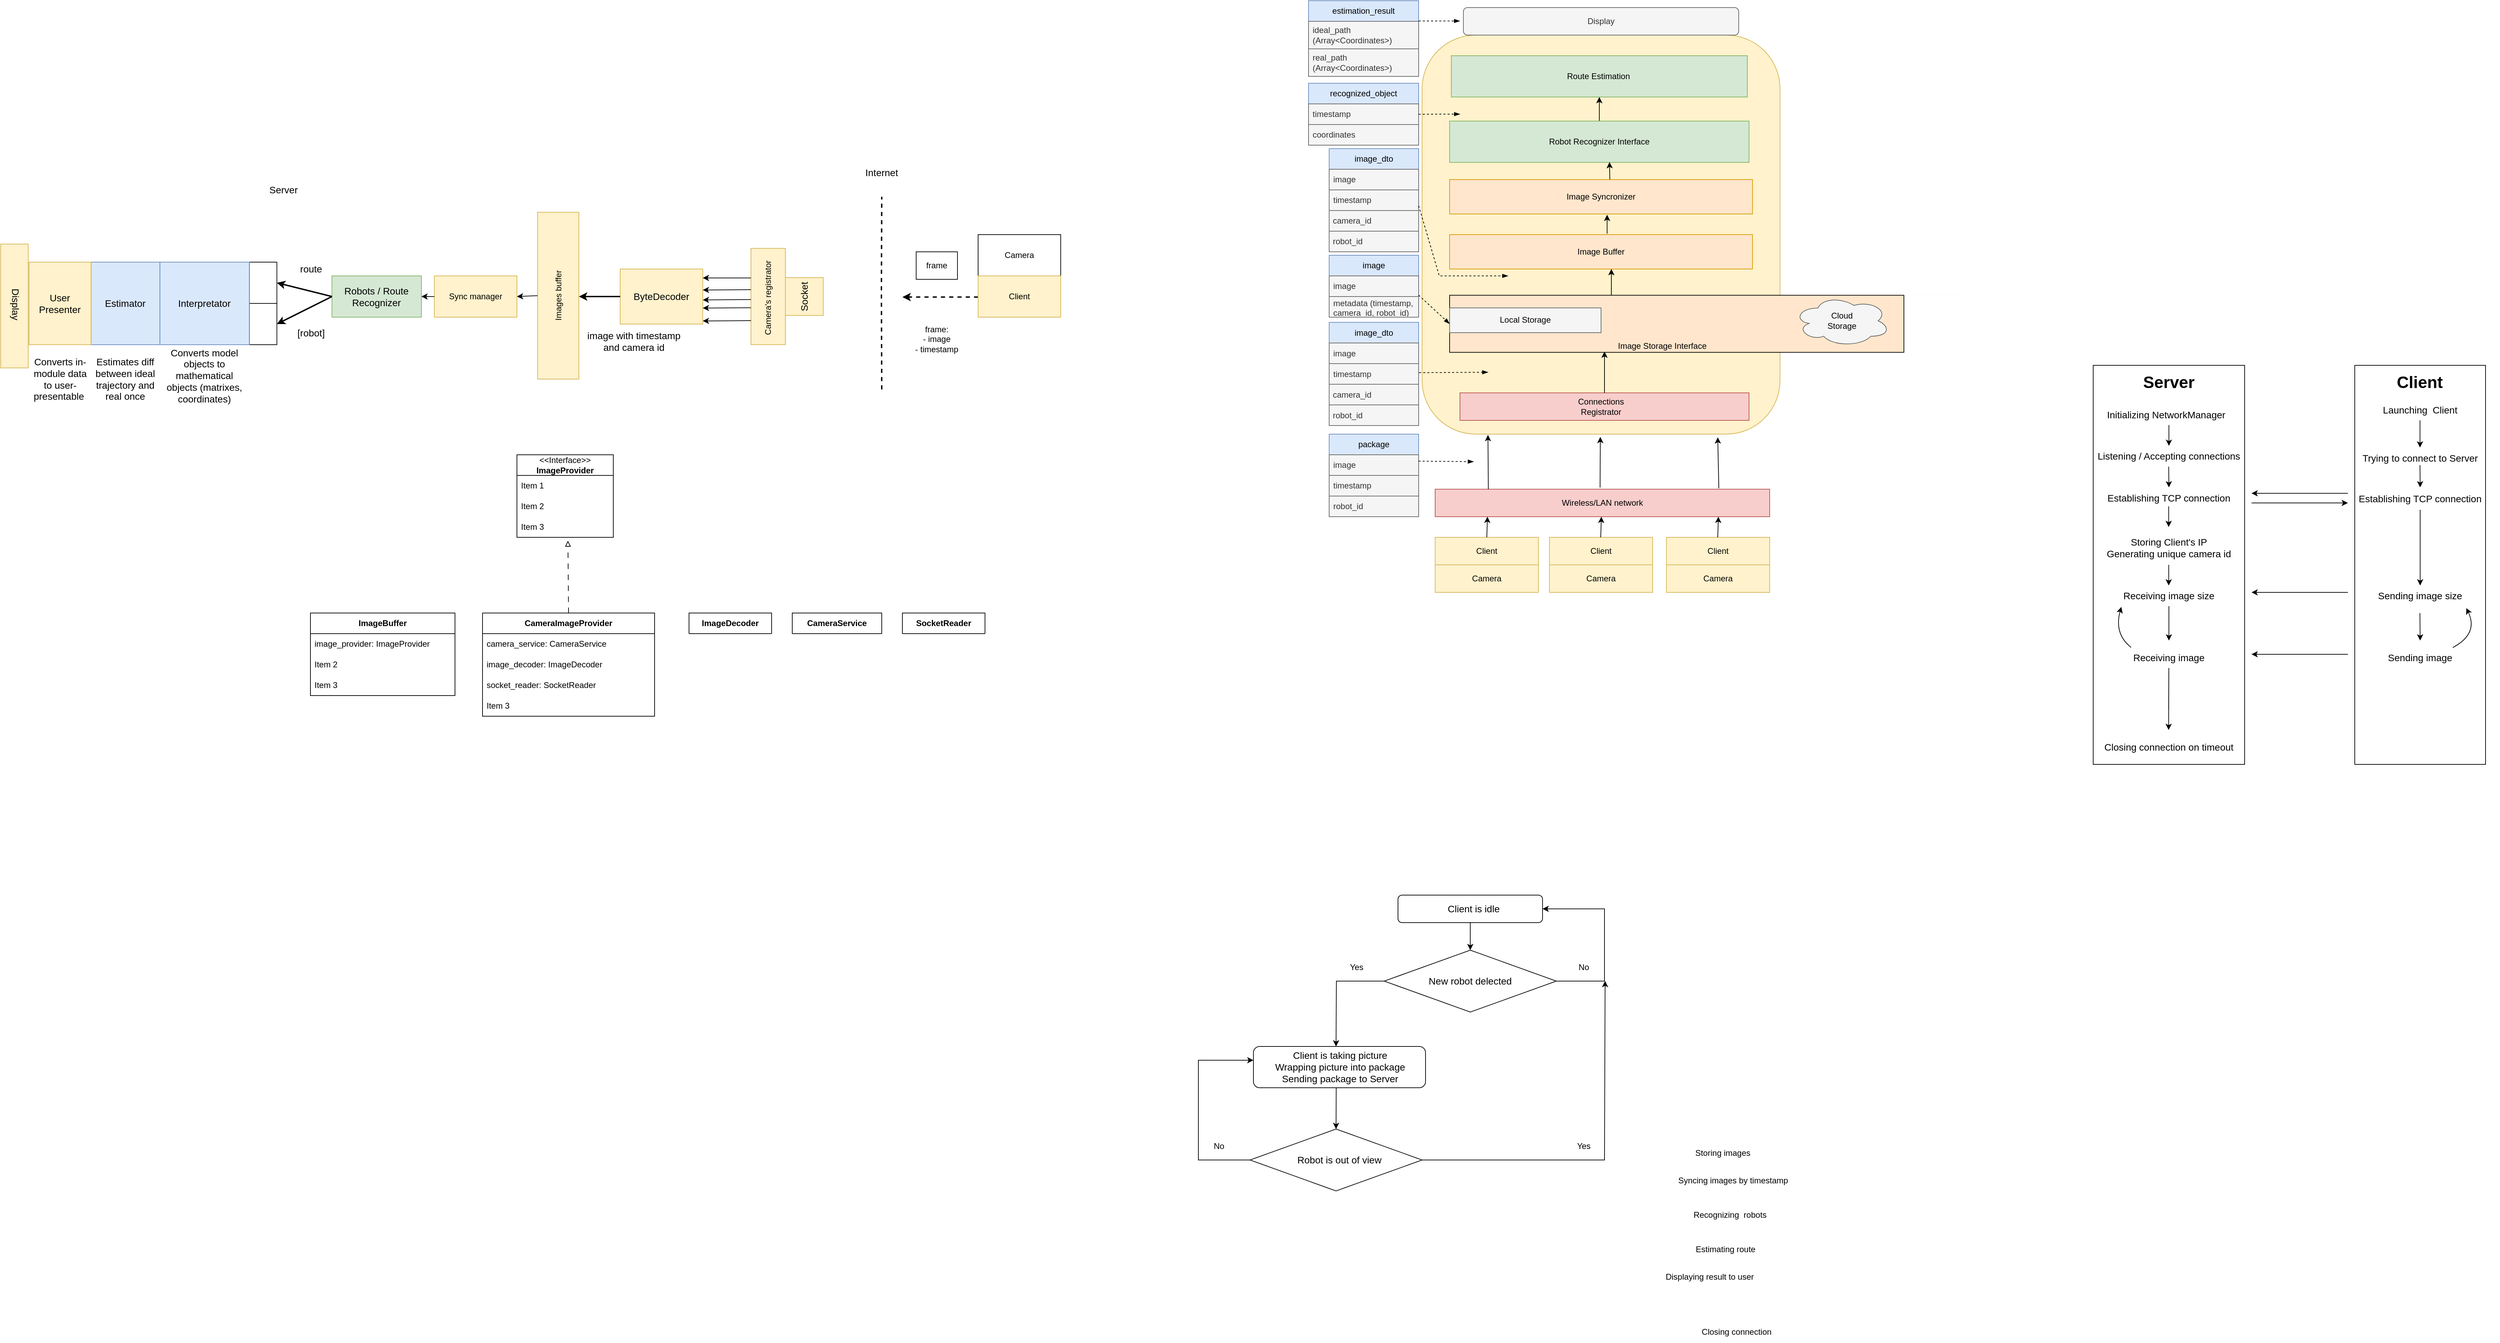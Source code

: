 <mxfile version="21.3.4" type="github" pages="3">
  <diagram id="1c3a3Ne5sWxcKdT_-n9J" name="Page-1">
    <mxGraphModel dx="2022" dy="1858" grid="1" gridSize="10" guides="1" tooltips="1" connect="1" arrows="1" fold="1" page="1" pageScale="1" pageWidth="827" pageHeight="1169" math="0" shadow="0">
      <root>
        <mxCell id="0" />
        <mxCell id="1" parent="0" />
        <mxCell id="gdSRfwR2-Zda05xjYu1--1" value="Camera" style="rounded=0;whiteSpace=wrap;html=1;" parent="1" vertex="1">
          <mxGeometry x="840" y="230" width="120" height="60" as="geometry" />
        </mxCell>
        <mxCell id="gdSRfwR2-Zda05xjYu1--2" value="" style="endArrow=none;dashed=1;html=1;rounded=0;strokeWidth=2;" parent="1" edge="1">
          <mxGeometry width="50" height="50" relative="1" as="geometry">
            <mxPoint x="700" y="455" as="sourcePoint" />
            <mxPoint x="700" y="175" as="targetPoint" />
            <Array as="points">
              <mxPoint x="699.5" y="311.25" />
            </Array>
          </mxGeometry>
        </mxCell>
        <mxCell id="gdSRfwR2-Zda05xjYu1--3" value="Internet" style="text;html=1;strokeColor=none;fillColor=none;align=center;verticalAlign=middle;whiteSpace=wrap;rounded=0;fontSize=14;" parent="1" vertex="1">
          <mxGeometry x="670" y="125" width="60" height="30" as="geometry" />
        </mxCell>
        <mxCell id="gdSRfwR2-Zda05xjYu1--4" value="Socket" style="whiteSpace=wrap;html=1;aspect=fixed;fontSize=14;fillColor=#fff2cc;rotation=-90;strokeColor=#d6b656;" parent="1" vertex="1">
          <mxGeometry x="560" y="292.5" width="55" height="55" as="geometry" />
        </mxCell>
        <mxCell id="gdSRfwR2-Zda05xjYu1--6" value="Server" style="text;html=1;strokeColor=none;fillColor=none;align=center;verticalAlign=middle;whiteSpace=wrap;rounded=0;fontSize=14;" parent="1" vertex="1">
          <mxGeometry x="-198.75" y="150" width="60" height="30" as="geometry" />
        </mxCell>
        <mxCell id="gdSRfwR2-Zda05xjYu1--7" value="" style="endArrow=classic;html=1;strokeWidth=2;fontSize=14;rounded=0;dashed=1;" parent="1" edge="1">
          <mxGeometry width="50" height="50" relative="1" as="geometry">
            <mxPoint x="840" y="320.75" as="sourcePoint" />
            <mxPoint x="730" y="320.75" as="targetPoint" />
            <Array as="points">
              <mxPoint x="780" y="320.75" />
            </Array>
          </mxGeometry>
        </mxCell>
        <mxCell id="gdSRfwR2-Zda05xjYu1--9" value="ByteDecoder" style="rounded=0;whiteSpace=wrap;html=1;fontSize=14;fillColor=#fff2cc;strokeColor=#d6b656;" parent="1" vertex="1">
          <mxGeometry x="320" y="280" width="120" height="80" as="geometry" />
        </mxCell>
        <mxCell id="gdSRfwR2-Zda05xjYu1--10" style="edgeStyle=orthogonalEdgeStyle;rounded=0;orthogonalLoop=1;jettySize=auto;html=1;exitX=0.5;exitY=1;exitDx=0;exitDy=0;dashed=1;strokeWidth=2;fontSize=14;" parent="1" source="gdSRfwR2-Zda05xjYu1--9" target="gdSRfwR2-Zda05xjYu1--9" edge="1">
          <mxGeometry relative="1" as="geometry" />
        </mxCell>
        <mxCell id="gdSRfwR2-Zda05xjYu1--14" value="" style="endArrow=classic;html=1;rounded=0;strokeWidth=2;fontSize=14;exitX=0;exitY=0.5;exitDx=0;exitDy=0;" parent="1" source="gdSRfwR2-Zda05xjYu1--9" edge="1">
          <mxGeometry width="50" height="50" relative="1" as="geometry">
            <mxPoint x="110" y="350" as="sourcePoint" />
            <mxPoint x="260" y="320" as="targetPoint" />
          </mxGeometry>
        </mxCell>
        <mxCell id="gdSRfwR2-Zda05xjYu1--15" value="Robots&amp;nbsp;/ Route&lt;br&gt;Recognizer" style="rounded=0;whiteSpace=wrap;html=1;fontSize=14;fillColor=#d5e8d4;strokeColor=#82b366;" parent="1" vertex="1">
          <mxGeometry x="-98.75" y="290" width="130" height="60" as="geometry" />
        </mxCell>
        <mxCell id="gdSRfwR2-Zda05xjYu1--16" value="image with timestamp and camera id" style="text;html=1;strokeColor=none;fillColor=none;align=center;verticalAlign=middle;whiteSpace=wrap;rounded=0;fontSize=14;rotation=0;" parent="1" vertex="1">
          <mxGeometry x="260" y="370" width="160" height="30" as="geometry" />
        </mxCell>
        <mxCell id="gdSRfwR2-Zda05xjYu1--19" value="" style="endArrow=classic;html=1;rounded=0;strokeWidth=2;fontSize=14;exitX=0;exitY=0.5;exitDx=0;exitDy=0;entryX=1;entryY=0.5;entryDx=0;entryDy=0;" parent="1" source="gdSRfwR2-Zda05xjYu1--15" target="gdSRfwR2-Zda05xjYu1--20" edge="1">
          <mxGeometry width="50" height="50" relative="1" as="geometry">
            <mxPoint x="-218.75" y="360" as="sourcePoint" />
            <mxPoint x="-168.75" y="310" as="targetPoint" />
          </mxGeometry>
        </mxCell>
        <mxCell id="gdSRfwR2-Zda05xjYu1--20" value="" style="rounded=0;whiteSpace=wrap;html=1;fontSize=14;fillColor=none;" parent="1" vertex="1">
          <mxGeometry x="-218.75" y="270" width="40" height="60" as="geometry" />
        </mxCell>
        <mxCell id="gdSRfwR2-Zda05xjYu1--21" value="" style="rounded=0;whiteSpace=wrap;html=1;fontSize=14;fillColor=none;" parent="1" vertex="1">
          <mxGeometry x="-218.75" y="330" width="40" height="60" as="geometry" />
        </mxCell>
        <mxCell id="gdSRfwR2-Zda05xjYu1--22" value="" style="endArrow=classic;html=1;rounded=0;strokeWidth=2;fontSize=14;exitX=0;exitY=0.5;exitDx=0;exitDy=0;entryX=1;entryY=0.5;entryDx=0;entryDy=0;" parent="1" source="gdSRfwR2-Zda05xjYu1--15" target="gdSRfwR2-Zda05xjYu1--21" edge="1">
          <mxGeometry width="50" height="50" relative="1" as="geometry">
            <mxPoint x="-218.75" y="360" as="sourcePoint" />
            <mxPoint x="-168.75" y="310" as="targetPoint" />
          </mxGeometry>
        </mxCell>
        <mxCell id="gdSRfwR2-Zda05xjYu1--23" value="[robot]" style="text;html=1;strokeColor=none;fillColor=none;align=center;verticalAlign=middle;whiteSpace=wrap;rounded=0;fontSize=14;" parent="1" vertex="1">
          <mxGeometry x="-158.75" y="357.5" width="60" height="30" as="geometry" />
        </mxCell>
        <mxCell id="gdSRfwR2-Zda05xjYu1--24" value="route" style="text;html=1;strokeColor=none;fillColor=none;align=center;verticalAlign=middle;whiteSpace=wrap;rounded=0;fontSize=14;" parent="1" vertex="1">
          <mxGeometry x="-158.75" y="265" width="60" height="30" as="geometry" />
        </mxCell>
        <mxCell id="gdSRfwR2-Zda05xjYu1--25" value="Interpretator" style="rounded=0;whiteSpace=wrap;html=1;fontSize=14;fillColor=#dae8fc;strokeColor=#6c8ebf;" parent="1" vertex="1">
          <mxGeometry x="-348.75" y="270" width="130" height="120" as="geometry" />
        </mxCell>
        <mxCell id="gdSRfwR2-Zda05xjYu1--26" value="Converts model objects to mathematical objects (matrixes, coordinates)" style="text;html=1;strokeColor=none;fillColor=none;align=center;verticalAlign=middle;whiteSpace=wrap;rounded=0;fontSize=14;" parent="1" vertex="1">
          <mxGeometry x="-348.75" y="380" width="130" height="110" as="geometry" />
        </mxCell>
        <mxCell id="gdSRfwR2-Zda05xjYu1--27" value="" style="rounded=0;whiteSpace=wrap;html=1;fontSize=14;fillColor=#dae8fc;strokeColor=#6c8ebf;" parent="1" vertex="1">
          <mxGeometry x="-448.75" y="270" width="100" height="120" as="geometry" />
        </mxCell>
        <mxCell id="gdSRfwR2-Zda05xjYu1--28" value="Estimator" style="text;html=1;strokeColor=none;fillColor=none;align=center;verticalAlign=middle;whiteSpace=wrap;rounded=0;fontSize=14;" parent="1" vertex="1">
          <mxGeometry x="-428.75" y="315" width="60" height="30" as="geometry" />
        </mxCell>
        <mxCell id="gdSRfwR2-Zda05xjYu1--29" value="Estimates diff between ideal trajectory and real once" style="text;html=1;strokeColor=none;fillColor=none;align=center;verticalAlign=middle;whiteSpace=wrap;rounded=0;fontSize=14;" parent="1" vertex="1">
          <mxGeometry x="-448.75" y="400" width="100" height="80" as="geometry" />
        </mxCell>
        <mxCell id="gdSRfwR2-Zda05xjYu1--30" value="User&lt;br&gt;Presenter" style="rounded=0;whiteSpace=wrap;html=1;fontSize=14;fillColor=#fff2cc;strokeColor=#d6b656;" parent="1" vertex="1">
          <mxGeometry x="-538.75" y="270" width="90" height="120" as="geometry" />
        </mxCell>
        <mxCell id="gdSRfwR2-Zda05xjYu1--32" value="" style="rounded=0;whiteSpace=wrap;html=1;fontSize=14;fillColor=#fff2cc;strokeColor=#d6b656;" parent="1" vertex="1">
          <mxGeometry x="-580" y="243.75" width="40" height="180" as="geometry" />
        </mxCell>
        <mxCell id="gdSRfwR2-Zda05xjYu1--35" value="Display" style="text;html=1;strokeColor=none;fillColor=none;align=center;verticalAlign=middle;whiteSpace=wrap;rounded=0;fontSize=14;rotation=90;" parent="1" vertex="1">
          <mxGeometry x="-650" y="316.25" width="182.5" height="30" as="geometry" />
        </mxCell>
        <mxCell id="gdSRfwR2-Zda05xjYu1--36" value="Converts in-module data to user-presentable&amp;nbsp;" style="text;html=1;strokeColor=none;fillColor=none;align=center;verticalAlign=middle;whiteSpace=wrap;rounded=0;fontSize=14;" parent="1" vertex="1">
          <mxGeometry x="-528.12" y="400" width="68.75" height="80" as="geometry" />
        </mxCell>
        <mxCell id="fbBy95R8mquqIEM03Fjc-1" value="Client" style="rounded=0;whiteSpace=wrap;html=1;fillColor=#fff2cc;strokeColor=#d6b656;" parent="1" vertex="1">
          <mxGeometry x="840" y="290" width="120" height="60" as="geometry" />
        </mxCell>
        <mxCell id="fbBy95R8mquqIEM03Fjc-2" value="Camera&#39;s registrator&amp;nbsp;" style="rounded=0;whiteSpace=wrap;html=1;rotation=-90;fillColor=#fff2cc;strokeColor=#d6b656;" parent="1" vertex="1">
          <mxGeometry x="465" y="295" width="140" height="50" as="geometry" />
        </mxCell>
        <mxCell id="fbBy95R8mquqIEM03Fjc-3" value="Images buffer" style="rounded=0;whiteSpace=wrap;html=1;rotation=-90;fillColor=#fff2cc;strokeColor=#d6b656;" parent="1" vertex="1">
          <mxGeometry x="108.75" y="288.75" width="242.5" height="60" as="geometry" />
        </mxCell>
        <mxCell id="fbBy95R8mquqIEM03Fjc-4" value="Sync manager" style="rounded=0;whiteSpace=wrap;html=1;rotation=0;fillColor=#fff2cc;strokeColor=#d6b656;" parent="1" vertex="1">
          <mxGeometry x="50" y="290" width="120" height="60" as="geometry" />
        </mxCell>
        <mxCell id="_ftnjJTq1J7DcT885IHt-4" value="frame" style="rounded=0;whiteSpace=wrap;html=1;" parent="1" vertex="1">
          <mxGeometry x="750" y="255" width="60" height="40" as="geometry" />
        </mxCell>
        <mxCell id="_ftnjJTq1J7DcT885IHt-5" value="frame:&lt;br&gt;- image&lt;br&gt;- timestamp" style="text;html=1;strokeColor=none;fillColor=none;align=center;verticalAlign=middle;whiteSpace=wrap;rounded=0;" parent="1" vertex="1">
          <mxGeometry x="730" y="330" width="100" height="103.75" as="geometry" />
        </mxCell>
        <mxCell id="_ftnjJTq1J7DcT885IHt-8" value="" style="endArrow=classic;html=1;rounded=0;" parent="1" edge="1">
          <mxGeometry width="50" height="50" relative="1" as="geometry">
            <mxPoint x="510" y="293" as="sourcePoint" />
            <mxPoint x="440" y="293" as="targetPoint" />
          </mxGeometry>
        </mxCell>
        <mxCell id="_ftnjJTq1J7DcT885IHt-13" value="" style="endArrow=classic;html=1;rounded=0;exitX=0.75;exitY=0;exitDx=0;exitDy=0;" parent="1" edge="1">
          <mxGeometry width="50" height="50" relative="1" as="geometry">
            <mxPoint x="510" y="310" as="sourcePoint" />
            <mxPoint x="440" y="310.5" as="targetPoint" />
          </mxGeometry>
        </mxCell>
        <mxCell id="_ftnjJTq1J7DcT885IHt-14" value="" style="endArrow=classic;html=1;rounded=0;exitX=0.75;exitY=0;exitDx=0;exitDy=0;" parent="1" edge="1">
          <mxGeometry width="50" height="50" relative="1" as="geometry">
            <mxPoint x="510" y="324.41" as="sourcePoint" />
            <mxPoint x="440" y="324.91" as="targetPoint" />
          </mxGeometry>
        </mxCell>
        <mxCell id="_ftnjJTq1J7DcT885IHt-15" value="" style="endArrow=classic;html=1;rounded=0;exitX=0.75;exitY=0;exitDx=0;exitDy=0;" parent="1" edge="1">
          <mxGeometry width="50" height="50" relative="1" as="geometry">
            <mxPoint x="510" y="336.25" as="sourcePoint" />
            <mxPoint x="440" y="336.75" as="targetPoint" />
          </mxGeometry>
        </mxCell>
        <mxCell id="_ftnjJTq1J7DcT885IHt-16" value="" style="endArrow=classic;html=1;rounded=0;exitX=0.75;exitY=0;exitDx=0;exitDy=0;" parent="1" edge="1">
          <mxGeometry width="50" height="50" relative="1" as="geometry">
            <mxPoint x="510" y="355.0" as="sourcePoint" />
            <mxPoint x="440" y="355.5" as="targetPoint" />
          </mxGeometry>
        </mxCell>
        <mxCell id="_ftnjJTq1J7DcT885IHt-22" value="" style="endArrow=classic;html=1;rounded=0;exitX=0.5;exitY=0;exitDx=0;exitDy=0;entryX=1;entryY=0.5;entryDx=0;entryDy=0;" parent="1" source="fbBy95R8mquqIEM03Fjc-3" target="fbBy95R8mquqIEM03Fjc-4" edge="1">
          <mxGeometry width="50" height="50" relative="1" as="geometry">
            <mxPoint x="210" y="460" as="sourcePoint" />
            <mxPoint x="260" y="410" as="targetPoint" />
          </mxGeometry>
        </mxCell>
        <mxCell id="_ftnjJTq1J7DcT885IHt-23" value="" style="endArrow=classic;html=1;rounded=0;exitX=0;exitY=0.5;exitDx=0;exitDy=0;entryX=1;entryY=0.5;entryDx=0;entryDy=0;" parent="1" source="fbBy95R8mquqIEM03Fjc-4" target="gdSRfwR2-Zda05xjYu1--15" edge="1">
          <mxGeometry width="50" height="50" relative="1" as="geometry">
            <mxPoint x="210" y="460" as="sourcePoint" />
            <mxPoint x="260" y="410" as="targetPoint" />
          </mxGeometry>
        </mxCell>
        <mxCell id="wx99u-is4_1wThuH9Zfa-21" value="&lt;b&gt;SocketReader&lt;/b&gt;" style="swimlane;fontStyle=0;childLayout=stackLayout;horizontal=1;startSize=30;horizontalStack=0;resizeParent=1;resizeParentMax=0;resizeLast=0;collapsible=1;marginBottom=0;whiteSpace=wrap;html=1;" parent="1" vertex="1" collapsed="1">
          <mxGeometry x="730" y="780" width="120" height="30" as="geometry">
            <mxRectangle x="730" y="780" width="165" height="90" as="alternateBounds" />
          </mxGeometry>
        </mxCell>
        <mxCell id="wx99u-is4_1wThuH9Zfa-23" value="Item 2" style="text;strokeColor=none;fillColor=none;align=left;verticalAlign=middle;spacingLeft=4;spacingRight=4;overflow=hidden;points=[[0,0.5],[1,0.5]];portConstraint=eastwest;rotatable=0;whiteSpace=wrap;html=1;" parent="wx99u-is4_1wThuH9Zfa-21" vertex="1">
          <mxGeometry y="30" width="165" height="30" as="geometry" />
        </mxCell>
        <mxCell id="wx99u-is4_1wThuH9Zfa-24" value="Item 3" style="text;strokeColor=none;fillColor=none;align=left;verticalAlign=middle;spacingLeft=4;spacingRight=4;overflow=hidden;points=[[0,0.5],[1,0.5]];portConstraint=eastwest;rotatable=0;whiteSpace=wrap;html=1;" parent="wx99u-is4_1wThuH9Zfa-21" vertex="1">
          <mxGeometry y="60" width="165" height="30" as="geometry" />
        </mxCell>
        <mxCell id="wx99u-is4_1wThuH9Zfa-33" value="&lt;b&gt;CameraImageProvider&lt;/b&gt;" style="swimlane;fontStyle=0;childLayout=stackLayout;horizontal=1;startSize=30;horizontalStack=0;resizeParent=1;resizeParentMax=0;resizeLast=0;collapsible=1;marginBottom=0;whiteSpace=wrap;html=1;" parent="1" vertex="1">
          <mxGeometry x="120" y="780" width="250" height="150" as="geometry" />
        </mxCell>
        <mxCell id="wx99u-is4_1wThuH9Zfa-22" value="camera_service: CameraService" style="text;strokeColor=none;fillColor=none;align=left;verticalAlign=middle;spacingLeft=4;spacingRight=4;overflow=hidden;points=[[0,0.5],[1,0.5]];portConstraint=eastwest;rotatable=0;whiteSpace=wrap;html=1;" parent="wx99u-is4_1wThuH9Zfa-33" vertex="1">
          <mxGeometry y="30" width="250" height="30" as="geometry" />
        </mxCell>
        <mxCell id="wx99u-is4_1wThuH9Zfa-34" value="image_decoder: ImageDecoder" style="text;strokeColor=none;fillColor=none;align=left;verticalAlign=middle;spacingLeft=4;spacingRight=4;overflow=hidden;points=[[0,0.5],[1,0.5]];portConstraint=eastwest;rotatable=0;whiteSpace=wrap;html=1;" parent="wx99u-is4_1wThuH9Zfa-33" vertex="1">
          <mxGeometry y="60" width="250" height="30" as="geometry" />
        </mxCell>
        <mxCell id="wx99u-is4_1wThuH9Zfa-35" value="socket_reader: SocketReader&amp;nbsp;" style="text;strokeColor=none;fillColor=none;align=left;verticalAlign=middle;spacingLeft=4;spacingRight=4;overflow=hidden;points=[[0,0.5],[1,0.5]];portConstraint=eastwest;rotatable=0;whiteSpace=wrap;html=1;" parent="wx99u-is4_1wThuH9Zfa-33" vertex="1">
          <mxGeometry y="90" width="250" height="30" as="geometry" />
        </mxCell>
        <mxCell id="wx99u-is4_1wThuH9Zfa-36" value="Item 3" style="text;strokeColor=none;fillColor=none;align=left;verticalAlign=middle;spacingLeft=4;spacingRight=4;overflow=hidden;points=[[0,0.5],[1,0.5]];portConstraint=eastwest;rotatable=0;whiteSpace=wrap;html=1;" parent="wx99u-is4_1wThuH9Zfa-33" vertex="1">
          <mxGeometry y="120" width="250" height="30" as="geometry" />
        </mxCell>
        <mxCell id="wx99u-is4_1wThuH9Zfa-37" value="&amp;lt;&amp;lt;Interface&amp;gt;&amp;gt;&lt;br&gt;&lt;b&gt;ImageProvider&lt;/b&gt;" style="swimlane;fontStyle=0;childLayout=stackLayout;horizontal=1;startSize=30;horizontalStack=0;resizeParent=1;resizeParentMax=0;resizeLast=0;collapsible=1;marginBottom=0;whiteSpace=wrap;html=1;" parent="1" vertex="1">
          <mxGeometry x="170" y="550" width="140" height="120" as="geometry" />
        </mxCell>
        <mxCell id="wx99u-is4_1wThuH9Zfa-38" value="Item 1" style="text;strokeColor=none;fillColor=none;align=left;verticalAlign=middle;spacingLeft=4;spacingRight=4;overflow=hidden;points=[[0,0.5],[1,0.5]];portConstraint=eastwest;rotatable=0;whiteSpace=wrap;html=1;" parent="wx99u-is4_1wThuH9Zfa-37" vertex="1">
          <mxGeometry y="30" width="140" height="30" as="geometry" />
        </mxCell>
        <mxCell id="wx99u-is4_1wThuH9Zfa-39" value="Item 2" style="text;strokeColor=none;fillColor=none;align=left;verticalAlign=middle;spacingLeft=4;spacingRight=4;overflow=hidden;points=[[0,0.5],[1,0.5]];portConstraint=eastwest;rotatable=0;whiteSpace=wrap;html=1;" parent="wx99u-is4_1wThuH9Zfa-37" vertex="1">
          <mxGeometry y="60" width="140" height="30" as="geometry" />
        </mxCell>
        <mxCell id="wx99u-is4_1wThuH9Zfa-40" value="Item 3" style="text;strokeColor=none;fillColor=none;align=left;verticalAlign=middle;spacingLeft=4;spacingRight=4;overflow=hidden;points=[[0,0.5],[1,0.5]];portConstraint=eastwest;rotatable=0;whiteSpace=wrap;html=1;" parent="wx99u-is4_1wThuH9Zfa-37" vertex="1">
          <mxGeometry y="90" width="140" height="30" as="geometry" />
        </mxCell>
        <mxCell id="wx99u-is4_1wThuH9Zfa-41" value="&lt;b&gt;ImageDecoder&lt;/b&gt;" style="swimlane;fontStyle=0;childLayout=stackLayout;horizontal=1;startSize=30;horizontalStack=0;resizeParent=1;resizeParentMax=0;resizeLast=0;collapsible=1;marginBottom=0;whiteSpace=wrap;html=1;" parent="1" vertex="1" collapsed="1">
          <mxGeometry x="420" y="780" width="120" height="30" as="geometry">
            <mxRectangle x="420" y="780" width="140" height="120" as="alternateBounds" />
          </mxGeometry>
        </mxCell>
        <mxCell id="wx99u-is4_1wThuH9Zfa-42" value="Item 1" style="text;strokeColor=none;fillColor=none;align=left;verticalAlign=middle;spacingLeft=4;spacingRight=4;overflow=hidden;points=[[0,0.5],[1,0.5]];portConstraint=eastwest;rotatable=0;whiteSpace=wrap;html=1;" parent="wx99u-is4_1wThuH9Zfa-41" vertex="1">
          <mxGeometry y="30" width="140" height="30" as="geometry" />
        </mxCell>
        <mxCell id="wx99u-is4_1wThuH9Zfa-43" value="Item 2" style="text;strokeColor=none;fillColor=none;align=left;verticalAlign=middle;spacingLeft=4;spacingRight=4;overflow=hidden;points=[[0,0.5],[1,0.5]];portConstraint=eastwest;rotatable=0;whiteSpace=wrap;html=1;" parent="wx99u-is4_1wThuH9Zfa-41" vertex="1">
          <mxGeometry y="60" width="140" height="30" as="geometry" />
        </mxCell>
        <mxCell id="wx99u-is4_1wThuH9Zfa-44" value="Item 3" style="text;strokeColor=none;fillColor=none;align=left;verticalAlign=middle;spacingLeft=4;spacingRight=4;overflow=hidden;points=[[0,0.5],[1,0.5]];portConstraint=eastwest;rotatable=0;whiteSpace=wrap;html=1;" parent="wx99u-is4_1wThuH9Zfa-41" vertex="1">
          <mxGeometry y="90" width="140" height="30" as="geometry" />
        </mxCell>
        <mxCell id="wx99u-is4_1wThuH9Zfa-45" value="&lt;b&gt;CameraService&lt;/b&gt;" style="swimlane;fontStyle=0;childLayout=stackLayout;horizontal=1;startSize=30;horizontalStack=0;resizeParent=1;resizeParentMax=0;resizeLast=0;collapsible=1;marginBottom=0;whiteSpace=wrap;html=1;" parent="1" vertex="1" collapsed="1">
          <mxGeometry x="570" y="780" width="130" height="30" as="geometry">
            <mxRectangle x="570" y="780" width="140" height="120" as="alternateBounds" />
          </mxGeometry>
        </mxCell>
        <mxCell id="wx99u-is4_1wThuH9Zfa-46" value="Item 1" style="text;strokeColor=none;fillColor=none;align=left;verticalAlign=middle;spacingLeft=4;spacingRight=4;overflow=hidden;points=[[0,0.5],[1,0.5]];portConstraint=eastwest;rotatable=0;whiteSpace=wrap;html=1;" parent="wx99u-is4_1wThuH9Zfa-45" vertex="1">
          <mxGeometry y="30" width="140" height="30" as="geometry" />
        </mxCell>
        <mxCell id="wx99u-is4_1wThuH9Zfa-47" value="Item 2" style="text;strokeColor=none;fillColor=none;align=left;verticalAlign=middle;spacingLeft=4;spacingRight=4;overflow=hidden;points=[[0,0.5],[1,0.5]];portConstraint=eastwest;rotatable=0;whiteSpace=wrap;html=1;" parent="wx99u-is4_1wThuH9Zfa-45" vertex="1">
          <mxGeometry y="60" width="140" height="30" as="geometry" />
        </mxCell>
        <mxCell id="wx99u-is4_1wThuH9Zfa-48" value="Item 3" style="text;strokeColor=none;fillColor=none;align=left;verticalAlign=middle;spacingLeft=4;spacingRight=4;overflow=hidden;points=[[0,0.5],[1,0.5]];portConstraint=eastwest;rotatable=0;whiteSpace=wrap;html=1;" parent="wx99u-is4_1wThuH9Zfa-45" vertex="1">
          <mxGeometry y="90" width="140" height="30" as="geometry" />
        </mxCell>
        <mxCell id="wx99u-is4_1wThuH9Zfa-49" value="" style="endArrow=block;html=1;rounded=0;exitX=0.5;exitY=0;exitDx=0;exitDy=0;dashed=1;dashPattern=8 8;endFill=0;entryX=0.529;entryY=1.167;entryDx=0;entryDy=0;entryPerimeter=0;" parent="1" source="wx99u-is4_1wThuH9Zfa-33" target="wx99u-is4_1wThuH9Zfa-40" edge="1">
          <mxGeometry width="50" height="50" relative="1" as="geometry">
            <mxPoint x="500" y="760" as="sourcePoint" />
            <mxPoint x="190" y="670" as="targetPoint" />
          </mxGeometry>
        </mxCell>
        <mxCell id="wx99u-is4_1wThuH9Zfa-50" value="&lt;b&gt;ImageBuffer&lt;/b&gt;" style="swimlane;fontStyle=0;childLayout=stackLayout;horizontal=1;startSize=30;horizontalStack=0;resizeParent=1;resizeParentMax=0;resizeLast=0;collapsible=1;marginBottom=0;whiteSpace=wrap;html=1;" parent="1" vertex="1">
          <mxGeometry x="-130" y="780" width="210" height="120" as="geometry" />
        </mxCell>
        <mxCell id="wx99u-is4_1wThuH9Zfa-51" value="image_provider: ImageProvider" style="text;strokeColor=none;fillColor=none;align=left;verticalAlign=middle;spacingLeft=4;spacingRight=4;overflow=hidden;points=[[0,0.5],[1,0.5]];portConstraint=eastwest;rotatable=0;whiteSpace=wrap;html=1;" parent="wx99u-is4_1wThuH9Zfa-50" vertex="1">
          <mxGeometry y="30" width="210" height="30" as="geometry" />
        </mxCell>
        <mxCell id="wx99u-is4_1wThuH9Zfa-52" value="Item 2" style="text;strokeColor=none;fillColor=none;align=left;verticalAlign=middle;spacingLeft=4;spacingRight=4;overflow=hidden;points=[[0,0.5],[1,0.5]];portConstraint=eastwest;rotatable=0;whiteSpace=wrap;html=1;" parent="wx99u-is4_1wThuH9Zfa-50" vertex="1">
          <mxGeometry y="60" width="210" height="30" as="geometry" />
        </mxCell>
        <mxCell id="wx99u-is4_1wThuH9Zfa-53" value="Item 3" style="text;strokeColor=none;fillColor=none;align=left;verticalAlign=middle;spacingLeft=4;spacingRight=4;overflow=hidden;points=[[0,0.5],[1,0.5]];portConstraint=eastwest;rotatable=0;whiteSpace=wrap;html=1;" parent="wx99u-is4_1wThuH9Zfa-50" vertex="1">
          <mxGeometry y="90" width="210" height="30" as="geometry" />
        </mxCell>
        <mxCell id="ZjCnevx82HWG5ks_SKBf-7" value="" style="group" parent="1" vertex="1" connectable="0">
          <mxGeometry x="1504" y="670" width="150" height="80" as="geometry" />
        </mxCell>
        <mxCell id="C4SxxqwkV0TnyVvPlaCq-30" value="" style="group;fillColor=#fff2cc;strokeColor=#d6b656;" parent="ZjCnevx82HWG5ks_SKBf-7" vertex="1" connectable="0">
          <mxGeometry width="150" height="80" as="geometry" />
        </mxCell>
        <mxCell id="ZjCnevx82HWG5ks_SKBf-3" value="Client" style="rounded=0;whiteSpace=wrap;html=1;fillColor=#fff2cc;strokeColor=#d6b656;" parent="C4SxxqwkV0TnyVvPlaCq-30" vertex="1">
          <mxGeometry width="150" height="40" as="geometry" />
        </mxCell>
        <mxCell id="ZjCnevx82HWG5ks_SKBf-4" value="Camera" style="rounded=0;whiteSpace=wrap;html=1;fillColor=#fff2cc;strokeColor=#d6b656;" parent="C4SxxqwkV0TnyVvPlaCq-30" vertex="1">
          <mxGeometry y="40" width="150" height="40" as="geometry" />
        </mxCell>
        <mxCell id="ZjCnevx82HWG5ks_SKBf-8" value="" style="group;fillColor=#fff2cc;strokeColor=#d6b656;" parent="1" vertex="1" connectable="0">
          <mxGeometry x="1670" y="670" width="150" height="80" as="geometry" />
        </mxCell>
        <mxCell id="ZjCnevx82HWG5ks_SKBf-1" value="Client" style="rounded=0;whiteSpace=wrap;html=1;fillColor=#fff2cc;strokeColor=#d6b656;" parent="ZjCnevx82HWG5ks_SKBf-8" vertex="1">
          <mxGeometry width="150" height="40" as="geometry" />
        </mxCell>
        <mxCell id="ZjCnevx82HWG5ks_SKBf-2" value="Camera" style="rounded=0;whiteSpace=wrap;html=1;fillColor=#fff2cc;strokeColor=#d6b656;" parent="ZjCnevx82HWG5ks_SKBf-8" vertex="1">
          <mxGeometry y="40" width="150" height="40" as="geometry" />
        </mxCell>
        <mxCell id="ZjCnevx82HWG5ks_SKBf-9" value="" style="group" parent="1" vertex="1" connectable="0">
          <mxGeometry x="1840" y="670" width="150" height="80" as="geometry" />
        </mxCell>
        <mxCell id="ZjCnevx82HWG5ks_SKBf-5" value="Client" style="rounded=0;whiteSpace=wrap;html=1;fillColor=#fff2cc;strokeColor=#d6b656;" parent="ZjCnevx82HWG5ks_SKBf-9" vertex="1">
          <mxGeometry width="150" height="40" as="geometry" />
        </mxCell>
        <mxCell id="ZjCnevx82HWG5ks_SKBf-6" value="Camera" style="rounded=0;whiteSpace=wrap;html=1;fillColor=#fff2cc;strokeColor=#d6b656;" parent="ZjCnevx82HWG5ks_SKBf-9" vertex="1">
          <mxGeometry y="40" width="150" height="40" as="geometry" />
        </mxCell>
        <mxCell id="ZjCnevx82HWG5ks_SKBf-10" value="Wireless/LAN network" style="rounded=0;whiteSpace=wrap;html=1;fillColor=#f8cecc;strokeColor=#b85450;" parent="1" vertex="1">
          <mxGeometry x="1504" y="600" width="486" height="40" as="geometry" />
        </mxCell>
        <mxCell id="ZjCnevx82HWG5ks_SKBf-11" value="" style="rounded=1;whiteSpace=wrap;html=1;fillColor=#fff2cc;strokeColor=#d6b656;" parent="1" vertex="1">
          <mxGeometry x="1485" y="-60" width="520" height="580" as="geometry" />
        </mxCell>
        <mxCell id="ZjCnevx82HWG5ks_SKBf-14" value="" style="endArrow=classic;html=1;rounded=0;exitX=0.5;exitY=0;exitDx=0;exitDy=0;" parent="1" source="ZjCnevx82HWG5ks_SKBf-3" edge="1">
          <mxGeometry width="50" height="50" relative="1" as="geometry">
            <mxPoint x="1660" y="630" as="sourcePoint" />
            <mxPoint x="1580" y="640" as="targetPoint" />
          </mxGeometry>
        </mxCell>
        <mxCell id="ZjCnevx82HWG5ks_SKBf-15" value="" style="endArrow=classic;html=1;rounded=0;exitX=0.5;exitY=0;exitDx=0;exitDy=0;" parent="1" edge="1">
          <mxGeometry width="50" height="50" relative="1" as="geometry">
            <mxPoint x="1914.5" y="670" as="sourcePoint" />
            <mxPoint x="1915.5" y="640" as="targetPoint" />
          </mxGeometry>
        </mxCell>
        <mxCell id="ZjCnevx82HWG5ks_SKBf-16" value="" style="endArrow=classic;html=1;rounded=0;exitX=0.5;exitY=0;exitDx=0;exitDy=0;" parent="1" edge="1">
          <mxGeometry width="50" height="50" relative="1" as="geometry">
            <mxPoint x="1744.5" y="670" as="sourcePoint" />
            <mxPoint x="1745.5" y="640" as="targetPoint" />
          </mxGeometry>
        </mxCell>
        <mxCell id="ZjCnevx82HWG5ks_SKBf-17" value="package" style="swimlane;fontStyle=0;childLayout=stackLayout;horizontal=1;startSize=30;horizontalStack=0;resizeParent=1;resizeParentMax=0;resizeLast=0;collapsible=1;marginBottom=0;whiteSpace=wrap;html=1;fillColor=#dae8fc;strokeColor=#6c8ebf;" parent="1" vertex="1">
          <mxGeometry x="1350" y="520" width="130" height="120" as="geometry" />
        </mxCell>
        <mxCell id="ZjCnevx82HWG5ks_SKBf-18" value="image" style="text;strokeColor=#666666;fillColor=#f5f5f5;align=left;verticalAlign=middle;spacingLeft=4;spacingRight=4;overflow=hidden;points=[[0,0.5],[1,0.5]];portConstraint=eastwest;rotatable=0;whiteSpace=wrap;html=1;fontColor=#333333;" parent="ZjCnevx82HWG5ks_SKBf-17" vertex="1">
          <mxGeometry y="30" width="130" height="30" as="geometry" />
        </mxCell>
        <mxCell id="ZjCnevx82HWG5ks_SKBf-19" value="timestamp" style="text;strokeColor=#666666;fillColor=#f5f5f5;align=left;verticalAlign=middle;spacingLeft=4;spacingRight=4;overflow=hidden;points=[[0,0.5],[1,0.5]];portConstraint=eastwest;rotatable=0;whiteSpace=wrap;html=1;fontColor=#333333;" parent="ZjCnevx82HWG5ks_SKBf-17" vertex="1">
          <mxGeometry y="60" width="130" height="30" as="geometry" />
        </mxCell>
        <mxCell id="ZjCnevx82HWG5ks_SKBf-20" value="robot_id" style="text;strokeColor=#666666;fillColor=#f5f5f5;align=left;verticalAlign=middle;spacingLeft=4;spacingRight=4;overflow=hidden;points=[[0,0.5],[1,0.5]];portConstraint=eastwest;rotatable=0;whiteSpace=wrap;html=1;fontColor=#333333;" parent="ZjCnevx82HWG5ks_SKBf-17" vertex="1">
          <mxGeometry y="90" width="130" height="30" as="geometry" />
        </mxCell>
        <mxCell id="ZjCnevx82HWG5ks_SKBf-21" value="" style="endArrow=classic;html=1;rounded=0;exitX=0.159;exitY=0;exitDx=0;exitDy=0;exitPerimeter=0;entryX=0.184;entryY=1.002;entryDx=0;entryDy=0;entryPerimeter=0;" parent="1" source="ZjCnevx82HWG5ks_SKBf-10" target="ZjCnevx82HWG5ks_SKBf-11" edge="1">
          <mxGeometry width="50" height="50" relative="1" as="geometry">
            <mxPoint x="1770" y="550" as="sourcePoint" />
            <mxPoint x="1820" y="500" as="targetPoint" />
          </mxGeometry>
        </mxCell>
        <mxCell id="ZjCnevx82HWG5ks_SKBf-22" value="" style="endArrow=classic;html=1;rounded=0;exitX=0.493;exitY=-0.058;exitDx=0;exitDy=0;exitPerimeter=0;entryX=0.498;entryY=1.007;entryDx=0;entryDy=0;entryPerimeter=0;" parent="1" source="ZjCnevx82HWG5ks_SKBf-10" target="ZjCnevx82HWG5ks_SKBf-11" edge="1">
          <mxGeometry width="50" height="50" relative="1" as="geometry">
            <mxPoint x="1740" y="590" as="sourcePoint" />
            <mxPoint x="1790" y="540" as="targetPoint" />
          </mxGeometry>
        </mxCell>
        <mxCell id="ZjCnevx82HWG5ks_SKBf-23" value="" style="endArrow=classic;html=1;rounded=0;exitX=0.848;exitY=-0.033;exitDx=0;exitDy=0;exitPerimeter=0;entryX=0.826;entryY=1.008;entryDx=0;entryDy=0;entryPerimeter=0;" parent="1" source="ZjCnevx82HWG5ks_SKBf-10" target="ZjCnevx82HWG5ks_SKBf-11" edge="1">
          <mxGeometry width="50" height="50" relative="1" as="geometry">
            <mxPoint x="1840" y="590" as="sourcePoint" />
            <mxPoint x="1890" y="540" as="targetPoint" />
          </mxGeometry>
        </mxCell>
        <mxCell id="ZjCnevx82HWG5ks_SKBf-26" value="" style="group;fillColor=#f8cecc;strokeColor=#b85450;" parent="1" vertex="1" connectable="0">
          <mxGeometry x="1540" y="460" width="420" height="40" as="geometry" />
        </mxCell>
        <mxCell id="ZjCnevx82HWG5ks_SKBf-24" value="" style="rounded=0;whiteSpace=wrap;html=1;fillColor=#f8cecc;strokeColor=#b85450;" parent="ZjCnevx82HWG5ks_SKBf-26" vertex="1">
          <mxGeometry width="420" height="40" as="geometry" />
        </mxCell>
        <mxCell id="ZjCnevx82HWG5ks_SKBf-25" value="Connections &lt;br&gt;Registrator" style="text;html=1;strokeColor=none;fillColor=none;align=center;verticalAlign=middle;whiteSpace=wrap;rounded=0;" parent="ZjCnevx82HWG5ks_SKBf-26" vertex="1">
          <mxGeometry x="130" y="5" width="150" height="30" as="geometry" />
        </mxCell>
        <mxCell id="ZjCnevx82HWG5ks_SKBf-31" style="edgeStyle=orthogonalEdgeStyle;rounded=0;orthogonalLoop=1;jettySize=auto;html=1;exitX=0.5;exitY=0;exitDx=0;exitDy=0;" parent="1" source="ZjCnevx82HWG5ks_SKBf-24" edge="1">
          <mxGeometry relative="1" as="geometry">
            <mxPoint x="1750" y="400" as="targetPoint" />
            <Array as="points">
              <mxPoint x="1750" y="406" />
            </Array>
          </mxGeometry>
        </mxCell>
        <mxCell id="ZjCnevx82HWG5ks_SKBf-35" value="" style="group;fillColor=#ffe6cc;strokeColor=none;" parent="1" vertex="1" connectable="0">
          <mxGeometry x="1525" y="318.13" width="742.27" height="83" as="geometry" />
        </mxCell>
        <mxCell id="ZjCnevx82HWG5ks_SKBf-27" value="" style="rounded=0;whiteSpace=wrap;html=1;fillColor=none;" parent="ZjCnevx82HWG5ks_SKBf-35" vertex="1">
          <mxGeometry width="660" height="83" as="geometry" />
        </mxCell>
        <mxCell id="ZjCnevx82HWG5ks_SKBf-28" value="Image Storage Interface" style="text;html=1;strokeColor=none;fillColor=none;align=center;verticalAlign=middle;whiteSpace=wrap;rounded=0;container=1;" parent="ZjCnevx82HWG5ks_SKBf-35" vertex="1">
          <mxGeometry x="20.286" y="68.69" width="577.91" height="9.813" as="geometry" />
        </mxCell>
        <mxCell id="ZjCnevx82HWG5ks_SKBf-39" value="" style="group" parent="ZjCnevx82HWG5ks_SKBf-35" vertex="1" connectable="0">
          <mxGeometry y="18.399" width="220" height="35.98" as="geometry" />
        </mxCell>
        <mxCell id="ZjCnevx82HWG5ks_SKBf-33" value="" style="rounded=0;whiteSpace=wrap;html=1;fillColor=#f5f5f5;fontColor=#333333;strokeColor=#666666;" parent="ZjCnevx82HWG5ks_SKBf-39" vertex="1">
          <mxGeometry width="220" height="35.98" as="geometry" />
        </mxCell>
        <mxCell id="ZjCnevx82HWG5ks_SKBf-38" value="Local Storage" style="text;html=1;strokeColor=none;fillColor=none;align=center;verticalAlign=middle;whiteSpace=wrap;rounded=0;" parent="ZjCnevx82HWG5ks_SKBf-39" vertex="1">
          <mxGeometry x="40" y="6.133" width="140" height="22.897" as="geometry" />
        </mxCell>
        <mxCell id="ZjCnevx82HWG5ks_SKBf-41" value="" style="group" parent="ZjCnevx82HWG5ks_SKBf-35" vertex="1" connectable="0">
          <mxGeometry x="510" width="140" height="74.467" as="geometry" />
        </mxCell>
        <mxCell id="h5YYhdJYxk_MrRawlM-W-3" value="" style="group" parent="ZjCnevx82HWG5ks_SKBf-41" vertex="1" connectable="0">
          <mxGeometry x="-10" width="140" height="74.467" as="geometry" />
        </mxCell>
        <mxCell id="ZjCnevx82HWG5ks_SKBf-34" value="" style="ellipse;shape=cloud;whiteSpace=wrap;html=1;fillColor=#f5f5f5;fontColor=#333333;strokeColor=#666666;" parent="h5YYhdJYxk_MrRawlM-W-3" vertex="1">
          <mxGeometry width="140" height="74.467" as="geometry" />
        </mxCell>
        <mxCell id="ZjCnevx82HWG5ks_SKBf-40" value="Cloud Storage" style="text;html=1;strokeColor=none;fillColor=none;align=center;verticalAlign=middle;whiteSpace=wrap;rounded=0;" parent="h5YYhdJYxk_MrRawlM-W-3" vertex="1">
          <mxGeometry x="47.895" y="27.925" width="44.211" height="18.617" as="geometry" />
        </mxCell>
        <mxCell id="wI4qdfxFNktkU_OVBzct-21" value="" style="whiteSpace=wrap;html=1;strokeColor=none;" parent="ZjCnevx82HWG5ks_SKBf-35" vertex="1">
          <mxGeometry x="660.5" width="84" height="83" as="geometry" />
        </mxCell>
        <mxCell id="ZjCnevx82HWG5ks_SKBf-42" value="Image Syncronizer" style="rounded=0;whiteSpace=wrap;html=1;fillColor=#ffe6cc;strokeColor=#d79b00;" parent="1" vertex="1">
          <mxGeometry x="1525" y="150" width="440" height="50" as="geometry" />
        </mxCell>
        <mxCell id="h5YYhdJYxk_MrRawlM-W-4" style="edgeStyle=orthogonalEdgeStyle;rounded=0;orthogonalLoop=1;jettySize=auto;html=1;exitX=0.5;exitY=0;exitDx=0;exitDy=0;entryX=0.5;entryY=1;entryDx=0;entryDy=0;" parent="1" source="syLTJeoGsTnQ-UvWIZXQ-3" target="syLTJeoGsTnQ-UvWIZXQ-5" edge="1">
          <mxGeometry relative="1" as="geometry" />
        </mxCell>
        <mxCell id="syLTJeoGsTnQ-UvWIZXQ-3" value="Robot Recognizer Interface" style="rounded=0;whiteSpace=wrap;html=1;fillColor=#d5e8d4;strokeColor=#82b366;" parent="1" vertex="1">
          <mxGeometry x="1525" y="65" width="435" height="60" as="geometry" />
        </mxCell>
        <mxCell id="syLTJeoGsTnQ-UvWIZXQ-4" value="" style="endArrow=classic;html=1;rounded=0;exitX=0.529;exitY=-0.004;exitDx=0;exitDy=0;entryX=0.534;entryY=0.993;entryDx=0;entryDy=0;exitPerimeter=0;entryPerimeter=0;" parent="1" source="ZjCnevx82HWG5ks_SKBf-42" target="syLTJeoGsTnQ-UvWIZXQ-3" edge="1">
          <mxGeometry width="50" height="50" relative="1" as="geometry">
            <mxPoint x="1705" y="50" as="sourcePoint" />
            <mxPoint x="1755" as="targetPoint" />
            <Array as="points" />
          </mxGeometry>
        </mxCell>
        <mxCell id="syLTJeoGsTnQ-UvWIZXQ-5" value="Route Estimation&amp;nbsp;" style="rounded=0;whiteSpace=wrap;html=1;fillColor=#d5e8d4;strokeColor=#82b366;" parent="1" vertex="1">
          <mxGeometry x="1527.5" y="-30" width="430" height="60" as="geometry" />
        </mxCell>
        <mxCell id="C4SxxqwkV0TnyVvPlaCq-3" value="Display" style="rounded=1;whiteSpace=wrap;html=1;fillColor=#f5f5f5;fontColor=#333333;strokeColor=#666666;" parent="1" vertex="1">
          <mxGeometry x="1545" y="-100" width="400" height="40" as="geometry" />
        </mxCell>
        <mxCell id="C4SxxqwkV0TnyVvPlaCq-4" value="image_dto" style="swimlane;fontStyle=0;childLayout=stackLayout;horizontal=1;startSize=30;horizontalStack=0;resizeParent=1;resizeParentMax=0;resizeLast=0;collapsible=1;marginBottom=0;whiteSpace=wrap;html=1;fillColor=#dae8fc;strokeColor=#6c8ebf;" parent="1" vertex="1">
          <mxGeometry x="1350" y="105" width="130" height="150" as="geometry" />
        </mxCell>
        <mxCell id="C4SxxqwkV0TnyVvPlaCq-5" value="image" style="text;strokeColor=#666666;fillColor=#f5f5f5;align=left;verticalAlign=middle;spacingLeft=4;spacingRight=4;overflow=hidden;points=[[0,0.5],[1,0.5]];portConstraint=eastwest;rotatable=0;whiteSpace=wrap;html=1;fontColor=#333333;" parent="C4SxxqwkV0TnyVvPlaCq-4" vertex="1">
          <mxGeometry y="30" width="130" height="30" as="geometry" />
        </mxCell>
        <mxCell id="C4SxxqwkV0TnyVvPlaCq-6" value="timestamp" style="text;strokeColor=#666666;fillColor=#f5f5f5;align=left;verticalAlign=middle;spacingLeft=4;spacingRight=4;overflow=hidden;points=[[0,0.5],[1,0.5]];portConstraint=eastwest;rotatable=0;whiteSpace=wrap;html=1;fontColor=#333333;" parent="C4SxxqwkV0TnyVvPlaCq-4" vertex="1">
          <mxGeometry y="60" width="130" height="30" as="geometry" />
        </mxCell>
        <mxCell id="C4SxxqwkV0TnyVvPlaCq-23" value="&amp;nbsp;camera_id" style="text;html=1;strokeColor=#666666;fillColor=#f5f5f5;align=left;verticalAlign=middle;whiteSpace=wrap;rounded=0;fontColor=#333333;" parent="C4SxxqwkV0TnyVvPlaCq-4" vertex="1">
          <mxGeometry y="90" width="130" height="30" as="geometry" />
        </mxCell>
        <mxCell id="C4SxxqwkV0TnyVvPlaCq-24" value="&amp;nbsp;robot_id" style="text;html=1;strokeColor=#666666;fillColor=#f5f5f5;align=left;verticalAlign=middle;whiteSpace=wrap;rounded=0;fontColor=#333333;" parent="C4SxxqwkV0TnyVvPlaCq-4" vertex="1">
          <mxGeometry y="120" width="130" height="30" as="geometry" />
        </mxCell>
        <mxCell id="C4SxxqwkV0TnyVvPlaCq-8" value="image" style="swimlane;fontStyle=0;childLayout=stackLayout;horizontal=1;startSize=30;horizontalStack=0;resizeParent=1;resizeParentMax=0;resizeLast=0;collapsible=1;marginBottom=0;whiteSpace=wrap;html=1;fillColor=#dae8fc;strokeColor=#6c8ebf;" parent="1" vertex="1">
          <mxGeometry x="1350" y="260" width="130" height="90" as="geometry" />
        </mxCell>
        <mxCell id="C4SxxqwkV0TnyVvPlaCq-9" value="image" style="text;strokeColor=#666666;fillColor=#f5f5f5;align=left;verticalAlign=middle;spacingLeft=4;spacingRight=4;overflow=hidden;points=[[0,0.5],[1,0.5]];portConstraint=eastwest;rotatable=0;whiteSpace=wrap;html=1;fontColor=#333333;" parent="C4SxxqwkV0TnyVvPlaCq-8" vertex="1">
          <mxGeometry y="30" width="130" height="30" as="geometry" />
        </mxCell>
        <mxCell id="C4SxxqwkV0TnyVvPlaCq-10" value="metadata (timestamp, camera_id, robot_id)" style="text;strokeColor=#666666;fillColor=#f5f5f5;align=left;verticalAlign=middle;spacingLeft=4;spacingRight=4;overflow=hidden;points=[[0,0.5],[1,0.5]];portConstraint=eastwest;rotatable=0;whiteSpace=wrap;html=1;fontColor=#333333;" parent="C4SxxqwkV0TnyVvPlaCq-8" vertex="1">
          <mxGeometry y="60" width="130" height="30" as="geometry" />
        </mxCell>
        <mxCell id="C4SxxqwkV0TnyVvPlaCq-11" value="recognized_object" style="swimlane;fontStyle=0;childLayout=stackLayout;horizontal=1;startSize=30;horizontalStack=0;resizeParent=1;resizeParentMax=0;resizeLast=0;collapsible=1;marginBottom=0;whiteSpace=wrap;html=1;fillColor=#dae8fc;strokeColor=#6c8ebf;" parent="1" vertex="1">
          <mxGeometry x="1320" y="10" width="160" height="90" as="geometry" />
        </mxCell>
        <mxCell id="C4SxxqwkV0TnyVvPlaCq-12" value="timestamp" style="text;strokeColor=#666666;fillColor=#f5f5f5;align=left;verticalAlign=middle;spacingLeft=4;spacingRight=4;overflow=hidden;points=[[0,0.5],[1,0.5]];portConstraint=eastwest;rotatable=0;whiteSpace=wrap;html=1;fontColor=#333333;" parent="C4SxxqwkV0TnyVvPlaCq-11" vertex="1">
          <mxGeometry y="30" width="160" height="30" as="geometry" />
        </mxCell>
        <mxCell id="C4SxxqwkV0TnyVvPlaCq-13" value="coordinates" style="text;strokeColor=#666666;fillColor=#f5f5f5;align=left;verticalAlign=middle;spacingLeft=4;spacingRight=4;overflow=hidden;points=[[0,0.5],[1,0.5]];portConstraint=eastwest;rotatable=0;whiteSpace=wrap;html=1;fontColor=#333333;" parent="C4SxxqwkV0TnyVvPlaCq-11" vertex="1">
          <mxGeometry y="60" width="160" height="30" as="geometry" />
        </mxCell>
        <mxCell id="C4SxxqwkV0TnyVvPlaCq-14" value="estimation_result" style="swimlane;fontStyle=0;childLayout=stackLayout;horizontal=1;startSize=30;horizontalStack=0;resizeParent=1;resizeParentMax=0;resizeLast=0;collapsible=1;marginBottom=0;whiteSpace=wrap;html=1;fillColor=#dae8fc;strokeColor=#6c8ebf;" parent="1" vertex="1">
          <mxGeometry x="1320" y="-110" width="160" height="110" as="geometry" />
        </mxCell>
        <mxCell id="C4SxxqwkV0TnyVvPlaCq-15" value="ideal_path (Array&amp;lt;Coordinates&amp;gt;)" style="text;strokeColor=#666666;fillColor=#f5f5f5;align=left;verticalAlign=middle;spacingLeft=4;spacingRight=4;overflow=hidden;points=[[0,0.5],[1,0.5]];portConstraint=eastwest;rotatable=0;whiteSpace=wrap;html=1;fontColor=#333333;" parent="C4SxxqwkV0TnyVvPlaCq-14" vertex="1">
          <mxGeometry y="30" width="160" height="40" as="geometry" />
        </mxCell>
        <mxCell id="C4SxxqwkV0TnyVvPlaCq-16" value="real_path (Array&amp;lt;Coordinates&amp;gt;)" style="text;strokeColor=#666666;fillColor=#f5f5f5;align=left;verticalAlign=middle;spacingLeft=4;spacingRight=4;overflow=hidden;points=[[0,0.5],[1,0.5]];portConstraint=eastwest;rotatable=0;whiteSpace=wrap;html=1;fontColor=#333333;" parent="C4SxxqwkV0TnyVvPlaCq-14" vertex="1">
          <mxGeometry y="70" width="160" height="40" as="geometry" />
        </mxCell>
        <mxCell id="C4SxxqwkV0TnyVvPlaCq-20" value="Image Buffer" style="rounded=0;whiteSpace=wrap;html=1;fillColor=#ffe6cc;strokeColor=#d79b00;" parent="1" vertex="1">
          <mxGeometry x="1525" y="230" width="440" height="50" as="geometry" />
        </mxCell>
        <mxCell id="C4SxxqwkV0TnyVvPlaCq-21" value="" style="endArrow=classic;html=1;rounded=0;exitX=0.356;exitY=-0.002;exitDx=0;exitDy=0;exitPerimeter=0;" parent="1" source="ZjCnevx82HWG5ks_SKBf-27" edge="1">
          <mxGeometry width="50" height="50" relative="1" as="geometry">
            <mxPoint x="1700" y="140" as="sourcePoint" />
            <mxPoint x="1760" y="280" as="targetPoint" />
            <Array as="points">
              <mxPoint x="1760" y="300" />
            </Array>
          </mxGeometry>
        </mxCell>
        <mxCell id="C4SxxqwkV0TnyVvPlaCq-22" value="" style="endArrow=classic;html=1;rounded=0;exitX=0.52;exitY=-0.027;exitDx=0;exitDy=0;exitPerimeter=0;entryX=0.52;entryY=1.023;entryDx=0;entryDy=0;entryPerimeter=0;" parent="1" source="C4SxxqwkV0TnyVvPlaCq-20" target="ZjCnevx82HWG5ks_SKBf-42" edge="1">
          <mxGeometry width="50" height="50" relative="1" as="geometry">
            <mxPoint x="1700" y="140" as="sourcePoint" />
            <mxPoint x="1750" y="90" as="targetPoint" />
          </mxGeometry>
        </mxCell>
        <mxCell id="C4SxxqwkV0TnyVvPlaCq-25" value="image_dto" style="swimlane;fontStyle=0;childLayout=stackLayout;horizontal=1;startSize=30;horizontalStack=0;resizeParent=1;resizeParentMax=0;resizeLast=0;collapsible=1;marginBottom=0;whiteSpace=wrap;html=1;fillColor=#dae8fc;strokeColor=#6c8ebf;" parent="1" vertex="1">
          <mxGeometry x="1350" y="357.5" width="130" height="150" as="geometry" />
        </mxCell>
        <mxCell id="C4SxxqwkV0TnyVvPlaCq-26" value="image" style="text;strokeColor=#666666;fillColor=#f5f5f5;align=left;verticalAlign=middle;spacingLeft=4;spacingRight=4;overflow=hidden;points=[[0,0.5],[1,0.5]];portConstraint=eastwest;rotatable=0;whiteSpace=wrap;html=1;fontColor=#333333;" parent="C4SxxqwkV0TnyVvPlaCq-25" vertex="1">
          <mxGeometry y="30" width="130" height="30" as="geometry" />
        </mxCell>
        <mxCell id="C4SxxqwkV0TnyVvPlaCq-27" value="timestamp" style="text;strokeColor=#666666;fillColor=#f5f5f5;align=left;verticalAlign=middle;spacingLeft=4;spacingRight=4;overflow=hidden;points=[[0,0.5],[1,0.5]];portConstraint=eastwest;rotatable=0;whiteSpace=wrap;html=1;fontColor=#333333;" parent="C4SxxqwkV0TnyVvPlaCq-25" vertex="1">
          <mxGeometry y="60" width="130" height="30" as="geometry" />
        </mxCell>
        <mxCell id="C4SxxqwkV0TnyVvPlaCq-28" value="&amp;nbsp;camera_id" style="text;html=1;strokeColor=#666666;fillColor=#f5f5f5;align=left;verticalAlign=middle;whiteSpace=wrap;rounded=0;fontColor=#333333;" parent="C4SxxqwkV0TnyVvPlaCq-25" vertex="1">
          <mxGeometry y="90" width="130" height="30" as="geometry" />
        </mxCell>
        <mxCell id="C4SxxqwkV0TnyVvPlaCq-29" value="&amp;nbsp;robot_id" style="text;html=1;strokeColor=#666666;fillColor=#f5f5f5;align=left;verticalAlign=middle;whiteSpace=wrap;rounded=0;fontColor=#333333;" parent="C4SxxqwkV0TnyVvPlaCq-25" vertex="1">
          <mxGeometry y="120" width="130" height="30" as="geometry" />
        </mxCell>
        <mxCell id="h5YYhdJYxk_MrRawlM-W-6" value="" style="endArrow=blockThin;dashed=1;html=1;rounded=0;exitX=0.998;exitY=0.307;exitDx=0;exitDy=0;exitPerimeter=0;startArrow=none;startFill=0;endFill=1;" parent="1" source="ZjCnevx82HWG5ks_SKBf-18" edge="1">
          <mxGeometry width="50" height="50" relative="1" as="geometry">
            <mxPoint x="1690" y="570" as="sourcePoint" />
            <mxPoint x="1560" y="560" as="targetPoint" />
          </mxGeometry>
        </mxCell>
        <mxCell id="h5YYhdJYxk_MrRawlM-W-7" value="" style="endArrow=blockThin;dashed=1;html=1;rounded=0;exitX=1.005;exitY=0.439;exitDx=0;exitDy=0;startArrow=none;startFill=0;endFill=1;exitPerimeter=0;" parent="1" source="C4SxxqwkV0TnyVvPlaCq-27" edge="1">
          <mxGeometry width="50" height="50" relative="1" as="geometry">
            <mxPoint x="1500" y="441.5" as="sourcePoint" />
            <mxPoint x="1581" y="430" as="targetPoint" />
          </mxGeometry>
        </mxCell>
        <mxCell id="h5YYhdJYxk_MrRawlM-W-8" value="" style="endArrow=blockThin;dashed=1;html=1;rounded=0;exitX=1;exitY=0.5;exitDx=0;exitDy=0;startArrow=none;startFill=0;endFill=1;entryX=0;entryY=0.5;entryDx=0;entryDy=0;" parent="1" target="ZjCnevx82HWG5ks_SKBf-27" edge="1">
          <mxGeometry width="50" height="50" relative="1" as="geometry">
            <mxPoint x="1480" y="318" as="sourcePoint" />
            <mxPoint x="1581" y="315" as="targetPoint" />
          </mxGeometry>
        </mxCell>
        <mxCell id="h5YYhdJYxk_MrRawlM-W-9" value="" style="endArrow=blockThin;dashed=1;html=1;rounded=0;exitX=1;exitY=0.5;exitDx=0;exitDy=0;startArrow=none;startFill=0;endFill=1;" parent="1" edge="1">
          <mxGeometry width="50" height="50" relative="1" as="geometry">
            <mxPoint x="1480" y="188" as="sourcePoint" />
            <mxPoint x="1610" y="290" as="targetPoint" />
            <Array as="points">
              <mxPoint x="1510" y="290" />
            </Array>
          </mxGeometry>
        </mxCell>
        <mxCell id="h5YYhdJYxk_MrRawlM-W-10" value="" style="endArrow=blockThin;dashed=1;html=1;rounded=0;exitX=1;exitY=0.5;exitDx=0;exitDy=0;startArrow=none;startFill=0;endFill=1;entryX=0.106;entryY=0.198;entryDx=0;entryDy=0;entryPerimeter=0;" parent="1" source="C4SxxqwkV0TnyVvPlaCq-12" target="ZjCnevx82HWG5ks_SKBf-11" edge="1">
          <mxGeometry width="50" height="50" relative="1" as="geometry">
            <mxPoint x="1500" y="74" as="sourcePoint" />
            <mxPoint x="1545" y="116" as="targetPoint" />
          </mxGeometry>
        </mxCell>
        <mxCell id="h5YYhdJYxk_MrRawlM-W-11" value="" style="endArrow=blockThin;dashed=1;html=1;rounded=0;exitX=1;exitY=0.5;exitDx=0;exitDy=0;startArrow=none;startFill=0;endFill=1;entryX=0.106;entryY=0.198;entryDx=0;entryDy=0;entryPerimeter=0;" parent="1" edge="1">
          <mxGeometry width="50" height="50" relative="1" as="geometry">
            <mxPoint x="1480" y="-80.5" as="sourcePoint" />
            <mxPoint x="1540" y="-80.5" as="targetPoint" />
          </mxGeometry>
        </mxCell>
        <mxCell id="-tSNQlVazqDpAbZCUM5G-6" value="" style="group" parent="1" vertex="1" connectable="0">
          <mxGeometry x="2460" y="420" width="255" height="580" as="geometry" />
        </mxCell>
        <mxCell id="-tSNQlVazqDpAbZCUM5G-1" value="" style="rounded=0;whiteSpace=wrap;html=1;container=1;" parent="-tSNQlVazqDpAbZCUM5G-6" vertex="1">
          <mxGeometry width="220" height="580" as="geometry" />
        </mxCell>
        <mxCell id="-tSNQlVazqDpAbZCUM5G-16" value="&lt;font style=&quot;font-size: 14px;&quot;&gt;Closing connection on timeout&lt;/font&gt;" style="text;html=1;strokeColor=none;fillColor=none;align=center;verticalAlign=middle;whiteSpace=wrap;rounded=0;" parent="-tSNQlVazqDpAbZCUM5G-1" vertex="1">
          <mxGeometry y="540" width="220" height="30.2" as="geometry" />
        </mxCell>
        <mxCell id="-tSNQlVazqDpAbZCUM5G-15" value="&lt;font style=&quot;font-size: 14px;&quot;&gt;Receiving image&lt;/font&gt;" style="text;html=1;strokeColor=none;fillColor=none;align=center;verticalAlign=middle;whiteSpace=wrap;rounded=0;" parent="-tSNQlVazqDpAbZCUM5G-1" vertex="1">
          <mxGeometry y="410.0" width="220" height="30.2" as="geometry" />
        </mxCell>
        <mxCell id="3nkNUGtJhvIIrDGIV9MG-11" value="&lt;font style=&quot;font-size: 14px;&quot;&gt;Receiving image size&lt;/font&gt;" style="text;html=1;strokeColor=none;fillColor=none;align=center;verticalAlign=middle;whiteSpace=wrap;rounded=0;" parent="-tSNQlVazqDpAbZCUM5G-1" vertex="1">
          <mxGeometry y="320" width="220" height="30" as="geometry" />
        </mxCell>
        <mxCell id="-tSNQlVazqDpAbZCUM5G-17" value="&lt;font style=&quot;font-size: 14px;&quot;&gt;Storing Client&#39;s IP&lt;br&gt;Generating unique camera id&lt;/font&gt;" style="text;html=1;strokeColor=none;fillColor=none;align=center;verticalAlign=middle;whiteSpace=wrap;rounded=0;" parent="-tSNQlVazqDpAbZCUM5G-1" vertex="1">
          <mxGeometry y="250.0" width="220" height="30.2" as="geometry" />
        </mxCell>
        <mxCell id="3nkNUGtJhvIIrDGIV9MG-33" value="" style="curved=1;endArrow=classic;html=1;rounded=0;entryX=0.186;entryY=1.038;entryDx=0;entryDy=0;entryPerimeter=0;exitX=0.25;exitY=0;exitDx=0;exitDy=0;" parent="-tSNQlVazqDpAbZCUM5G-1" source="-tSNQlVazqDpAbZCUM5G-15" target="3nkNUGtJhvIIrDGIV9MG-11" edge="1">
          <mxGeometry width="50" height="50" relative="1" as="geometry">
            <mxPoint x="40" y="470" as="sourcePoint" />
            <mxPoint x="80" y="390" as="targetPoint" />
            <Array as="points">
              <mxPoint x="30" y="390" />
            </Array>
          </mxGeometry>
        </mxCell>
        <mxCell id="-tSNQlVazqDpAbZCUM5G-4" value="&lt;font style=&quot;font-size: 24px;&quot;&gt;&lt;b&gt;Server&lt;/b&gt;&lt;/font&gt;" style="text;html=1;strokeColor=none;fillColor=none;align=center;verticalAlign=middle;whiteSpace=wrap;rounded=0;" parent="-tSNQlVazqDpAbZCUM5G-6" vertex="1">
          <mxGeometry x="65" y="10.175" width="90" height="30.526" as="geometry" />
        </mxCell>
        <mxCell id="-tSNQlVazqDpAbZCUM5G-8" value="&lt;font style=&quot;font-size: 14px;&quot;&gt;Establishing TCP connection&lt;/font&gt;" style="text;html=1;strokeColor=none;fillColor=none;align=center;verticalAlign=middle;whiteSpace=wrap;rounded=0;" parent="-tSNQlVazqDpAbZCUM5G-6" vertex="1">
          <mxGeometry y="177.4" width="220" height="30.2" as="geometry" />
        </mxCell>
        <mxCell id="-tSNQlVazqDpAbZCUM5G-9" value="&lt;font style=&quot;font-size: 14px;&quot;&gt;Initializing NetworkManager &amp;nbsp;&lt;/font&gt;" style="text;html=1;strokeColor=none;fillColor=none;align=center;verticalAlign=middle;whiteSpace=wrap;rounded=0;" parent="-tSNQlVazqDpAbZCUM5G-6" vertex="1">
          <mxGeometry x="-10" y="56.616" width="240" height="30.195" as="geometry" />
        </mxCell>
        <mxCell id="-tSNQlVazqDpAbZCUM5G-10" value="&lt;font style=&quot;font-size: 14px;&quot;&gt;Listening / Accepting connections&lt;/font&gt;" style="text;html=1;strokeColor=none;fillColor=none;align=center;verticalAlign=middle;whiteSpace=wrap;rounded=0;" parent="-tSNQlVazqDpAbZCUM5G-6" vertex="1">
          <mxGeometry x="-10" y="117.007" width="240" height="30.195" as="geometry" />
        </mxCell>
        <mxCell id="1JMmC3VJD_4cP3QiKM6r-3" value="" style="endArrow=classic;html=1;rounded=0;exitX=0.5;exitY=1;exitDx=0;exitDy=0;entryX=0.5;entryY=0;entryDx=0;entryDy=0;" parent="-tSNQlVazqDpAbZCUM5G-6" source="-tSNQlVazqDpAbZCUM5G-9" target="-tSNQlVazqDpAbZCUM5G-10" edge="1">
          <mxGeometry width="50" height="50" relative="1" as="geometry">
            <mxPoint x="105" y="120" as="sourcePoint" />
            <mxPoint x="155" y="70" as="targetPoint" />
          </mxGeometry>
        </mxCell>
        <mxCell id="1JMmC3VJD_4cP3QiKM6r-4" value="" style="endArrow=classic;html=1;rounded=0;exitX=0.5;exitY=1;exitDx=0;exitDy=0;entryX=0.5;entryY=0;entryDx=0;entryDy=0;" parent="-tSNQlVazqDpAbZCUM5G-6" target="-tSNQlVazqDpAbZCUM5G-8" edge="1">
          <mxGeometry width="50" height="50" relative="1" as="geometry">
            <mxPoint x="109.66" y="147.2" as="sourcePoint" />
            <mxPoint x="109.66" y="177.2" as="targetPoint" />
          </mxGeometry>
        </mxCell>
        <mxCell id="1JMmC3VJD_4cP3QiKM6r-5" value="" style="endArrow=classic;html=1;rounded=0;entryX=0.5;entryY=0;entryDx=0;entryDy=0;" parent="-tSNQlVazqDpAbZCUM5G-6" edge="1">
          <mxGeometry width="50" height="50" relative="1" as="geometry">
            <mxPoint x="109.66" y="205" as="sourcePoint" />
            <mxPoint x="109.66" y="235" as="targetPoint" />
          </mxGeometry>
        </mxCell>
        <mxCell id="1JMmC3VJD_4cP3QiKM6r-9" value="" style="endArrow=classic;html=1;rounded=0;exitX=0.5;exitY=1;exitDx=0;exitDy=0;" parent="-tSNQlVazqDpAbZCUM5G-6" source="3nkNUGtJhvIIrDGIV9MG-11" edge="1">
          <mxGeometry width="50" height="50" relative="1" as="geometry">
            <mxPoint x="109.71" y="450" as="sourcePoint" />
            <mxPoint x="110" y="400" as="targetPoint" />
          </mxGeometry>
        </mxCell>
        <mxCell id="1JMmC3VJD_4cP3QiKM6r-11" value="" style="endArrow=classic;html=1;rounded=0;exitX=0.5;exitY=1;exitDx=0;exitDy=0;entryX=0.5;entryY=0;entryDx=0;entryDy=0;" parent="-tSNQlVazqDpAbZCUM5G-6" edge="1">
          <mxGeometry width="50" height="50" relative="1" as="geometry">
            <mxPoint x="109.58" y="500" as="sourcePoint" />
            <mxPoint x="109.58" y="530" as="targetPoint" />
            <Array as="points">
              <mxPoint x="109.87" y="440" />
            </Array>
          </mxGeometry>
        </mxCell>
        <mxCell id="3nkNUGtJhvIIrDGIV9MG-12" value="" style="endArrow=classic;html=1;rounded=0;entryX=0.5;entryY=0;entryDx=0;entryDy=0;" parent="-tSNQlVazqDpAbZCUM5G-6" edge="1">
          <mxGeometry width="50" height="50" relative="1" as="geometry">
            <mxPoint x="109.71" y="290" as="sourcePoint" />
            <mxPoint x="109.71" y="320" as="targetPoint" />
          </mxGeometry>
        </mxCell>
        <mxCell id="-tSNQlVazqDpAbZCUM5G-7" value="" style="group" parent="1" vertex="1" connectable="0">
          <mxGeometry x="2840" y="420" width="210" height="580" as="geometry" />
        </mxCell>
        <mxCell id="-tSNQlVazqDpAbZCUM5G-2" value="" style="rounded=0;whiteSpace=wrap;html=1;" parent="-tSNQlVazqDpAbZCUM5G-7" vertex="1">
          <mxGeometry width="190" height="580" as="geometry" />
        </mxCell>
        <mxCell id="-tSNQlVazqDpAbZCUM5G-5" value="&lt;b&gt;&lt;font style=&quot;font-size: 24px;&quot;&gt;Client&lt;/font&gt;&lt;/b&gt;" style="text;html=1;strokeColor=none;fillColor=none;align=center;verticalAlign=middle;whiteSpace=wrap;rounded=0;" parent="-tSNQlVazqDpAbZCUM5G-7" vertex="1">
          <mxGeometry x="61.471" y="0.001" width="67.059" height="49.714" as="geometry" />
        </mxCell>
        <mxCell id="-tSNQlVazqDpAbZCUM5G-11" value="&lt;font style=&quot;font-size: 14px;&quot;&gt;Launching &amp;nbsp;Client&lt;/font&gt;" style="text;html=1;strokeColor=none;fillColor=none;align=center;verticalAlign=middle;whiteSpace=wrap;rounded=0;" parent="-tSNQlVazqDpAbZCUM5G-7" vertex="1">
          <mxGeometry x="-10" y="49.711" width="210" height="30.2" as="geometry" />
        </mxCell>
        <mxCell id="-tSNQlVazqDpAbZCUM5G-12" value="&lt;font style=&quot;font-size: 14px;&quot;&gt;Trying to connect to Server&lt;/font&gt;" style="text;html=1;strokeColor=none;fillColor=none;align=center;verticalAlign=middle;whiteSpace=wrap;rounded=0;" parent="-tSNQlVazqDpAbZCUM5G-7" vertex="1">
          <mxGeometry x="-20" y="119.995" width="230" height="30.195" as="geometry" />
        </mxCell>
        <mxCell id="-tSNQlVazqDpAbZCUM5G-13" value="&lt;font style=&quot;font-size: 14px;&quot;&gt;Establishing TCP connection&lt;/font&gt;" style="text;html=1;strokeColor=none;fillColor=none;align=center;verticalAlign=middle;whiteSpace=wrap;rounded=0;" parent="-tSNQlVazqDpAbZCUM5G-7" vertex="1">
          <mxGeometry y="177.4" width="190" height="32.6" as="geometry" />
        </mxCell>
        <mxCell id="-tSNQlVazqDpAbZCUM5G-14" value="&lt;font style=&quot;font-size: 14px;&quot;&gt;Sending image&lt;/font&gt;" style="text;html=1;strokeColor=none;fillColor=none;align=center;verticalAlign=middle;whiteSpace=wrap;rounded=0;" parent="-tSNQlVazqDpAbZCUM5G-7" vertex="1">
          <mxGeometry y="410.2" width="190" height="30" as="geometry" />
        </mxCell>
        <mxCell id="1JMmC3VJD_4cP3QiKM6r-12" value="" style="endArrow=classic;html=1;rounded=0;exitX=0.5;exitY=1;exitDx=0;exitDy=0;entryX=0.5;entryY=0;entryDx=0;entryDy=0;" parent="-tSNQlVazqDpAbZCUM5G-7" edge="1">
          <mxGeometry width="50" height="50" relative="1" as="geometry">
            <mxPoint x="94.76" y="79.906" as="sourcePoint" />
            <mxPoint x="94.76" y="119.452" as="targetPoint" />
          </mxGeometry>
        </mxCell>
        <mxCell id="1JMmC3VJD_4cP3QiKM6r-13" value="" style="endArrow=classic;html=1;rounded=0;exitX=0.5;exitY=1;exitDx=0;exitDy=0;entryX=0.5;entryY=0;entryDx=0;entryDy=0;" parent="-tSNQlVazqDpAbZCUM5G-7" target="-tSNQlVazqDpAbZCUM5G-13" edge="1">
          <mxGeometry width="50" height="50" relative="1" as="geometry">
            <mxPoint x="94.76" y="144.997" as="sourcePoint" />
            <mxPoint x="94.76" y="184.543" as="targetPoint" />
          </mxGeometry>
        </mxCell>
        <mxCell id="3nkNUGtJhvIIrDGIV9MG-14" value="&lt;font style=&quot;font-size: 14px;&quot;&gt;Sending image size&lt;/font&gt;" style="text;html=1;strokeColor=none;fillColor=none;align=center;verticalAlign=middle;whiteSpace=wrap;rounded=0;" parent="-tSNQlVazqDpAbZCUM5G-7" vertex="1">
          <mxGeometry y="320" width="190" height="30" as="geometry" />
        </mxCell>
        <mxCell id="1JMmC3VJD_4cP3QiKM6r-14" value="" style="endArrow=classic;html=1;rounded=0;exitX=0.5;exitY=1;exitDx=0;exitDy=0;" parent="-tSNQlVazqDpAbZCUM5G-7" source="-tSNQlVazqDpAbZCUM5G-13" target="3nkNUGtJhvIIrDGIV9MG-14" edge="1">
          <mxGeometry width="50" height="50" relative="1" as="geometry">
            <mxPoint x="94.66" y="316.364" as="sourcePoint" />
            <mxPoint x="95" y="290" as="targetPoint" />
          </mxGeometry>
        </mxCell>
        <mxCell id="3nkNUGtJhvIIrDGIV9MG-17" value="" style="endArrow=classic;html=1;rounded=0;exitX=0.5;exitY=1;exitDx=0;exitDy=0;" parent="-tSNQlVazqDpAbZCUM5G-7" edge="1">
          <mxGeometry width="50" height="50" relative="1" as="geometry">
            <mxPoint x="94.66" y="360" as="sourcePoint" />
            <mxPoint x="95" y="400" as="targetPoint" />
          </mxGeometry>
        </mxCell>
        <mxCell id="3nkNUGtJhvIIrDGIV9MG-34" value="" style="curved=1;endArrow=classic;html=1;rounded=0;entryX=0.853;entryY=1.095;entryDx=0;entryDy=0;entryPerimeter=0;exitX=0.75;exitY=0;exitDx=0;exitDy=0;" parent="-tSNQlVazqDpAbZCUM5G-7" source="-tSNQlVazqDpAbZCUM5G-14" target="3nkNUGtJhvIIrDGIV9MG-14" edge="1">
          <mxGeometry width="50" height="50" relative="1" as="geometry">
            <mxPoint x="150" y="470" as="sourcePoint" />
            <mxPoint x="170" y="390" as="targetPoint" />
            <Array as="points">
              <mxPoint x="180" y="390" />
            </Array>
          </mxGeometry>
        </mxCell>
        <mxCell id="-tSNQlVazqDpAbZCUM5G-24" value="" style="endArrow=classic;html=1;rounded=0;" parent="1" edge="1">
          <mxGeometry width="50" height="50" relative="1" as="geometry">
            <mxPoint x="2830" y="606" as="sourcePoint" />
            <mxPoint x="2690" y="606" as="targetPoint" />
          </mxGeometry>
        </mxCell>
        <mxCell id="-tSNQlVazqDpAbZCUM5G-25" value="" style="endArrow=classic;html=1;rounded=0;" parent="1" edge="1">
          <mxGeometry width="50" height="50" relative="1" as="geometry">
            <mxPoint x="2690" y="620" as="sourcePoint" />
            <mxPoint x="2830" y="620" as="targetPoint" />
          </mxGeometry>
        </mxCell>
        <mxCell id="-tSNQlVazqDpAbZCUM5G-18" value="" style="endArrow=classic;html=1;rounded=0;" parent="1" edge="1">
          <mxGeometry width="50" height="50" relative="1" as="geometry">
            <mxPoint x="2830" y="840" as="sourcePoint" />
            <mxPoint x="2690" y="840" as="targetPoint" />
            <Array as="points" />
          </mxGeometry>
        </mxCell>
        <mxCell id="3nkNUGtJhvIIrDGIV9MG-15" value="" style="endArrow=classic;html=1;rounded=0;" parent="1" edge="1">
          <mxGeometry width="50" height="50" relative="1" as="geometry">
            <mxPoint x="2830" y="750" as="sourcePoint" />
            <mxPoint x="2690" y="750" as="targetPoint" />
          </mxGeometry>
        </mxCell>
        <mxCell id="JJhFcIn-mRqj0yUtWq2C-7" value="" style="group" vertex="1" connectable="0" parent="1">
          <mxGeometry x="1240" y="1410" width="250" height="60" as="geometry" />
        </mxCell>
        <mxCell id="JJhFcIn-mRqj0yUtWq2C-3" value="" style="rounded=1;whiteSpace=wrap;html=1;" vertex="1" parent="JJhFcIn-mRqj0yUtWq2C-7">
          <mxGeometry width="250" height="60" as="geometry" />
        </mxCell>
        <mxCell id="JJhFcIn-mRqj0yUtWq2C-4" value="&lt;font style=&quot;font-size: 14px;&quot;&gt;Client is taking picture&lt;br&gt;Wrapping picture into package&lt;br&gt;Sending package to Server&lt;br&gt;&lt;/font&gt;" style="text;html=1;strokeColor=none;fillColor=none;align=center;verticalAlign=middle;whiteSpace=wrap;rounded=0;" vertex="1" parent="JJhFcIn-mRqj0yUtWq2C-7">
          <mxGeometry x="11" width="230" height="60" as="geometry" />
        </mxCell>
        <mxCell id="JJhFcIn-mRqj0yUtWq2C-11" value="Storing images" style="text;html=1;strokeColor=none;fillColor=none;align=center;verticalAlign=middle;whiteSpace=wrap;rounded=0;" vertex="1" parent="1">
          <mxGeometry x="1812" y="1550" width="220" height="30" as="geometry" />
        </mxCell>
        <mxCell id="JJhFcIn-mRqj0yUtWq2C-12" value="Syncing images by timestamp" style="text;html=1;strokeColor=none;fillColor=none;align=center;verticalAlign=middle;whiteSpace=wrap;rounded=0;" vertex="1" parent="1">
          <mxGeometry x="1817" y="1590" width="240" height="30" as="geometry" />
        </mxCell>
        <mxCell id="JJhFcIn-mRqj0yUtWq2C-13" value="Recognizing &amp;nbsp;robots" style="text;html=1;strokeColor=none;fillColor=none;align=center;verticalAlign=middle;whiteSpace=wrap;rounded=0;" vertex="1" parent="1">
          <mxGeometry x="1848" y="1640" width="168.5" height="30" as="geometry" />
        </mxCell>
        <mxCell id="JJhFcIn-mRqj0yUtWq2C-14" value="&amp;nbsp;" style="text;html=1;strokeColor=none;fillColor=none;align=center;verticalAlign=middle;whiteSpace=wrap;rounded=0;" vertex="1" parent="1">
          <mxGeometry x="2078.5" y="1390" width="60" height="30" as="geometry" />
        </mxCell>
        <mxCell id="JJhFcIn-mRqj0yUtWq2C-17" value="Estimating route" style="text;html=1;strokeColor=none;fillColor=none;align=center;verticalAlign=middle;whiteSpace=wrap;rounded=0;" vertex="1" parent="1">
          <mxGeometry x="1860.5" y="1690" width="130" height="30" as="geometry" />
        </mxCell>
        <mxCell id="JJhFcIn-mRqj0yUtWq2C-18" value="Displaying result to user" style="text;html=1;strokeColor=none;fillColor=none;align=center;verticalAlign=middle;whiteSpace=wrap;rounded=0;" vertex="1" parent="1">
          <mxGeometry x="1774" y="1730" width="258" height="30" as="geometry" />
        </mxCell>
        <mxCell id="JJhFcIn-mRqj0yUtWq2C-19" value="Closing connection" style="text;html=1;strokeColor=none;fillColor=none;align=center;verticalAlign=middle;whiteSpace=wrap;rounded=0;" vertex="1" parent="1">
          <mxGeometry x="1817" y="1810" width="250" height="30" as="geometry" />
        </mxCell>
        <mxCell id="JJhFcIn-mRqj0yUtWq2C-128" value="" style="edgeStyle=orthogonalEdgeStyle;rounded=0;orthogonalLoop=1;jettySize=auto;html=1;entryX=0.5;entryY=0;entryDx=0;entryDy=0;" edge="1" parent="1" source="JJhFcIn-mRqj0yUtWq2C-20">
          <mxGeometry relative="1" as="geometry">
            <mxPoint x="1360" y="1410" as="targetPoint" />
          </mxGeometry>
        </mxCell>
        <mxCell id="JJhFcIn-mRqj0yUtWq2C-20" value="" style="rhombus;whiteSpace=wrap;html=1;" vertex="1" parent="1">
          <mxGeometry x="1430" y="1270" width="250" height="90" as="geometry" />
        </mxCell>
        <mxCell id="JJhFcIn-mRqj0yUtWq2C-2" value="&lt;span style=&quot;font-size: 14px;&quot;&gt;New robot delected&lt;/span&gt;" style="text;html=1;strokeColor=none;fillColor=none;align=center;verticalAlign=middle;whiteSpace=wrap;rounded=0;" vertex="1" parent="1">
          <mxGeometry x="1455" y="1295" width="200" height="40" as="geometry" />
        </mxCell>
        <mxCell id="JJhFcIn-mRqj0yUtWq2C-130" value="" style="rounded=1;whiteSpace=wrap;html=1;" vertex="1" parent="1">
          <mxGeometry x="1450" y="1190" width="210" height="40" as="geometry" />
        </mxCell>
        <mxCell id="JJhFcIn-mRqj0yUtWq2C-131" value="Yes" style="text;html=1;strokeColor=none;fillColor=none;align=center;verticalAlign=middle;whiteSpace=wrap;rounded=0;" vertex="1" parent="1">
          <mxGeometry x="1360" y="1280" width="60" height="30" as="geometry" />
        </mxCell>
        <mxCell id="JJhFcIn-mRqj0yUtWq2C-132" value="&lt;font style=&quot;font-size: 14px;&quot;&gt;Client is idle&lt;/font&gt;" style="text;html=1;strokeColor=none;fillColor=none;align=center;verticalAlign=middle;whiteSpace=wrap;rounded=0;" vertex="1" parent="1">
          <mxGeometry x="1490" y="1195" width="140" height="30" as="geometry" />
        </mxCell>
        <mxCell id="JJhFcIn-mRqj0yUtWq2C-133" value="" style="endArrow=classic;html=1;rounded=0;exitX=0.5;exitY=1;exitDx=0;exitDy=0;entryX=0.5;entryY=0;entryDx=0;entryDy=0;" edge="1" parent="1" source="JJhFcIn-mRqj0yUtWq2C-130" target="JJhFcIn-mRqj0yUtWq2C-20">
          <mxGeometry width="50" height="50" relative="1" as="geometry">
            <mxPoint x="1550" y="1410" as="sourcePoint" />
            <mxPoint x="1600" y="1360" as="targetPoint" />
          </mxGeometry>
        </mxCell>
        <mxCell id="JJhFcIn-mRqj0yUtWq2C-134" value="" style="endArrow=classic;html=1;rounded=0;exitX=1;exitY=0.5;exitDx=0;exitDy=0;entryX=1;entryY=0.5;entryDx=0;entryDy=0;" edge="1" parent="1" source="JJhFcIn-mRqj0yUtWq2C-20" target="JJhFcIn-mRqj0yUtWq2C-130">
          <mxGeometry width="50" height="50" relative="1" as="geometry">
            <mxPoint x="1650" y="1490" as="sourcePoint" />
            <mxPoint x="1750" y="1160" as="targetPoint" />
            <Array as="points">
              <mxPoint x="1750" y="1315" />
              <mxPoint x="1750" y="1210" />
            </Array>
          </mxGeometry>
        </mxCell>
        <mxCell id="JJhFcIn-mRqj0yUtWq2C-135" value="No" style="text;html=1;strokeColor=none;fillColor=none;align=center;verticalAlign=middle;whiteSpace=wrap;rounded=0;" vertex="1" parent="1">
          <mxGeometry x="1690" y="1280" width="60" height="30" as="geometry" />
        </mxCell>
        <mxCell id="JJhFcIn-mRqj0yUtWq2C-136" value="" style="rhombus;whiteSpace=wrap;html=1;" vertex="1" parent="1">
          <mxGeometry x="1235" y="1530" width="250" height="90" as="geometry" />
        </mxCell>
        <mxCell id="JJhFcIn-mRqj0yUtWq2C-137" value="&lt;span style=&quot;font-size: 14px;&quot;&gt;Robot is out of view&lt;/span&gt;" style="text;html=1;strokeColor=none;fillColor=none;align=center;verticalAlign=middle;whiteSpace=wrap;rounded=0;" vertex="1" parent="1">
          <mxGeometry x="1265" y="1555" width="200" height="40" as="geometry" />
        </mxCell>
        <mxCell id="JJhFcIn-mRqj0yUtWq2C-138" value="" style="endArrow=classic;html=1;rounded=0;exitX=1;exitY=0.5;exitDx=0;exitDy=0;entryX=1.015;entryY=1.16;entryDx=0;entryDy=0;entryPerimeter=0;" edge="1" parent="1" source="JJhFcIn-mRqj0yUtWq2C-136" target="JJhFcIn-mRqj0yUtWq2C-135">
          <mxGeometry width="50" height="50" relative="1" as="geometry">
            <mxPoint x="1460" y="1490" as="sourcePoint" />
            <mxPoint x="1750" y="1320" as="targetPoint" />
            <Array as="points">
              <mxPoint x="1750" y="1575" />
            </Array>
          </mxGeometry>
        </mxCell>
        <mxCell id="JJhFcIn-mRqj0yUtWq2C-139" value="" style="endArrow=classic;html=1;rounded=0;exitX=0;exitY=0.5;exitDx=0;exitDy=0;" edge="1" parent="1" source="JJhFcIn-mRqj0yUtWq2C-136">
          <mxGeometry width="50" height="50" relative="1" as="geometry">
            <mxPoint x="1330" y="1480" as="sourcePoint" />
            <mxPoint x="1240" y="1430" as="targetPoint" />
            <Array as="points">
              <mxPoint x="1160" y="1575" />
              <mxPoint x="1160" y="1430" />
            </Array>
          </mxGeometry>
        </mxCell>
        <mxCell id="JJhFcIn-mRqj0yUtWq2C-140" value="" style="endArrow=classic;html=1;rounded=0;exitX=0.475;exitY=1.006;exitDx=0;exitDy=0;exitPerimeter=0;entryX=0.5;entryY=0;entryDx=0;entryDy=0;" edge="1" parent="1" source="JJhFcIn-mRqj0yUtWq2C-4" target="JJhFcIn-mRqj0yUtWq2C-136">
          <mxGeometry width="50" height="50" relative="1" as="geometry">
            <mxPoint x="1400" y="1500" as="sourcePoint" />
            <mxPoint x="1450" y="1450" as="targetPoint" />
          </mxGeometry>
        </mxCell>
        <mxCell id="JJhFcIn-mRqj0yUtWq2C-141" value="No" style="text;html=1;strokeColor=none;fillColor=none;align=center;verticalAlign=middle;whiteSpace=wrap;rounded=0;" vertex="1" parent="1">
          <mxGeometry x="1160" y="1540" width="60" height="30" as="geometry" />
        </mxCell>
        <mxCell id="JJhFcIn-mRqj0yUtWq2C-142" value="Yes" style="text;html=1;strokeColor=none;fillColor=none;align=center;verticalAlign=middle;whiteSpace=wrap;rounded=0;" vertex="1" parent="1">
          <mxGeometry x="1690" y="1540" width="60" height="30" as="geometry" />
        </mxCell>
      </root>
    </mxGraphModel>
  </diagram>
  <diagram id="8p7v9gnnpbxgMsDOnsca" name="Page-2">
    <mxGraphModel dx="607" dy="1996" grid="1" gridSize="10" guides="1" tooltips="1" connect="1" arrows="1" fold="1" page="1" pageScale="1" pageWidth="827" pageHeight="1169" math="0" shadow="0">
      <root>
        <mxCell id="0" />
        <mxCell id="1" parent="0" />
        <mxCell id="OH-IcKkNgrw4S-w2SQab-1" value="" style="group" parent="1" vertex="1" connectable="0">
          <mxGeometry x="1504" y="670" width="150" height="80" as="geometry" />
        </mxCell>
        <mxCell id="OH-IcKkNgrw4S-w2SQab-2" value="" style="group;fillColor=#fff2cc;strokeColor=#d6b656;" parent="OH-IcKkNgrw4S-w2SQab-1" vertex="1" connectable="0">
          <mxGeometry width="150" height="80" as="geometry" />
        </mxCell>
        <mxCell id="OH-IcKkNgrw4S-w2SQab-3" value="Client" style="rounded=0;whiteSpace=wrap;html=1;fillColor=#fff2cc;strokeColor=#d6b656;" parent="OH-IcKkNgrw4S-w2SQab-2" vertex="1">
          <mxGeometry width="150" height="40" as="geometry" />
        </mxCell>
        <mxCell id="OH-IcKkNgrw4S-w2SQab-4" value="Camera" style="rounded=0;whiteSpace=wrap;html=1;fillColor=#fff2cc;strokeColor=#d6b656;" parent="OH-IcKkNgrw4S-w2SQab-2" vertex="1">
          <mxGeometry y="40" width="150" height="40" as="geometry" />
        </mxCell>
        <mxCell id="OH-IcKkNgrw4S-w2SQab-5" value="" style="group;fillColor=#fff2cc;strokeColor=#d6b656;" parent="1" vertex="1" connectable="0">
          <mxGeometry x="1670" y="670" width="150" height="80" as="geometry" />
        </mxCell>
        <mxCell id="OH-IcKkNgrw4S-w2SQab-6" value="Client" style="rounded=0;whiteSpace=wrap;html=1;fillColor=#fff2cc;strokeColor=#d6b656;" parent="OH-IcKkNgrw4S-w2SQab-5" vertex="1">
          <mxGeometry width="150" height="40" as="geometry" />
        </mxCell>
        <mxCell id="OH-IcKkNgrw4S-w2SQab-7" value="Camera" style="rounded=0;whiteSpace=wrap;html=1;fillColor=#fff2cc;strokeColor=#d6b656;" parent="OH-IcKkNgrw4S-w2SQab-5" vertex="1">
          <mxGeometry y="40" width="150" height="40" as="geometry" />
        </mxCell>
        <mxCell id="OH-IcKkNgrw4S-w2SQab-8" value="" style="group" parent="1" vertex="1" connectable="0">
          <mxGeometry x="1840" y="670" width="150" height="80" as="geometry" />
        </mxCell>
        <mxCell id="OH-IcKkNgrw4S-w2SQab-9" value="Client" style="rounded=0;whiteSpace=wrap;html=1;fillColor=#fff2cc;strokeColor=#d6b656;" parent="OH-IcKkNgrw4S-w2SQab-8" vertex="1">
          <mxGeometry width="150" height="40" as="geometry" />
        </mxCell>
        <mxCell id="OH-IcKkNgrw4S-w2SQab-10" value="Camera" style="rounded=0;whiteSpace=wrap;html=1;fillColor=#fff2cc;strokeColor=#d6b656;" parent="OH-IcKkNgrw4S-w2SQab-8" vertex="1">
          <mxGeometry y="40" width="150" height="40" as="geometry" />
        </mxCell>
        <mxCell id="OH-IcKkNgrw4S-w2SQab-11" value="Wireless/LAN network" style="rounded=0;whiteSpace=wrap;html=1;fillColor=#f8cecc;strokeColor=#b85450;" parent="1" vertex="1">
          <mxGeometry x="1504" y="600" width="486" height="40" as="geometry" />
        </mxCell>
        <mxCell id="OH-IcKkNgrw4S-w2SQab-12" value="" style="rounded=1;whiteSpace=wrap;html=1;fillColor=#fff2cc;strokeColor=#d6b656;" parent="1" vertex="1">
          <mxGeometry x="1485" y="-60" width="520" height="580" as="geometry" />
        </mxCell>
        <mxCell id="OH-IcKkNgrw4S-w2SQab-13" value="" style="endArrow=classic;html=1;rounded=0;exitX=0.5;exitY=0;exitDx=0;exitDy=0;" parent="1" source="OH-IcKkNgrw4S-w2SQab-3" edge="1">
          <mxGeometry width="50" height="50" relative="1" as="geometry">
            <mxPoint x="1660" y="630" as="sourcePoint" />
            <mxPoint x="1580" y="640" as="targetPoint" />
          </mxGeometry>
        </mxCell>
        <mxCell id="OH-IcKkNgrw4S-w2SQab-14" value="" style="endArrow=classic;html=1;rounded=0;exitX=0.5;exitY=0;exitDx=0;exitDy=0;" parent="1" edge="1">
          <mxGeometry width="50" height="50" relative="1" as="geometry">
            <mxPoint x="1914.5" y="670" as="sourcePoint" />
            <mxPoint x="1915.5" y="640" as="targetPoint" />
          </mxGeometry>
        </mxCell>
        <mxCell id="OH-IcKkNgrw4S-w2SQab-15" value="" style="endArrow=classic;html=1;rounded=0;exitX=0.5;exitY=0;exitDx=0;exitDy=0;" parent="1" edge="1">
          <mxGeometry width="50" height="50" relative="1" as="geometry">
            <mxPoint x="1744.5" y="670" as="sourcePoint" />
            <mxPoint x="1745.5" y="640" as="targetPoint" />
          </mxGeometry>
        </mxCell>
        <mxCell id="OH-IcKkNgrw4S-w2SQab-16" value="package" style="swimlane;fontStyle=0;childLayout=stackLayout;horizontal=1;startSize=30;horizontalStack=0;resizeParent=1;resizeParentMax=0;resizeLast=0;collapsible=1;marginBottom=0;whiteSpace=wrap;html=1;fillColor=#dae8fc;strokeColor=#6c8ebf;" parent="1" vertex="1">
          <mxGeometry x="1350" y="520" width="130" height="120" as="geometry" />
        </mxCell>
        <mxCell id="OH-IcKkNgrw4S-w2SQab-17" value="image" style="text;strokeColor=#666666;fillColor=#f5f5f5;align=left;verticalAlign=middle;spacingLeft=4;spacingRight=4;overflow=hidden;points=[[0,0.5],[1,0.5]];portConstraint=eastwest;rotatable=0;whiteSpace=wrap;html=1;fontColor=#333333;" parent="OH-IcKkNgrw4S-w2SQab-16" vertex="1">
          <mxGeometry y="30" width="130" height="30" as="geometry" />
        </mxCell>
        <mxCell id="OH-IcKkNgrw4S-w2SQab-18" value="timestamp" style="text;strokeColor=#666666;fillColor=#f5f5f5;align=left;verticalAlign=middle;spacingLeft=4;spacingRight=4;overflow=hidden;points=[[0,0.5],[1,0.5]];portConstraint=eastwest;rotatable=0;whiteSpace=wrap;html=1;fontColor=#333333;" parent="OH-IcKkNgrw4S-w2SQab-16" vertex="1">
          <mxGeometry y="60" width="130" height="30" as="geometry" />
        </mxCell>
        <mxCell id="OH-IcKkNgrw4S-w2SQab-19" value="robot_id" style="text;strokeColor=#666666;fillColor=#f5f5f5;align=left;verticalAlign=middle;spacingLeft=4;spacingRight=4;overflow=hidden;points=[[0,0.5],[1,0.5]];portConstraint=eastwest;rotatable=0;whiteSpace=wrap;html=1;fontColor=#333333;" parent="OH-IcKkNgrw4S-w2SQab-16" vertex="1">
          <mxGeometry y="90" width="130" height="30" as="geometry" />
        </mxCell>
        <mxCell id="OH-IcKkNgrw4S-w2SQab-20" value="" style="endArrow=classic;html=1;rounded=0;exitX=0.159;exitY=0;exitDx=0;exitDy=0;exitPerimeter=0;entryX=0.184;entryY=1.002;entryDx=0;entryDy=0;entryPerimeter=0;" parent="1" source="OH-IcKkNgrw4S-w2SQab-11" target="OH-IcKkNgrw4S-w2SQab-12" edge="1">
          <mxGeometry width="50" height="50" relative="1" as="geometry">
            <mxPoint x="1770" y="550" as="sourcePoint" />
            <mxPoint x="1820" y="500" as="targetPoint" />
          </mxGeometry>
        </mxCell>
        <mxCell id="OH-IcKkNgrw4S-w2SQab-21" value="" style="endArrow=classic;html=1;rounded=0;exitX=0.493;exitY=-0.058;exitDx=0;exitDy=0;exitPerimeter=0;entryX=0.498;entryY=1.007;entryDx=0;entryDy=0;entryPerimeter=0;" parent="1" source="OH-IcKkNgrw4S-w2SQab-11" target="OH-IcKkNgrw4S-w2SQab-12" edge="1">
          <mxGeometry width="50" height="50" relative="1" as="geometry">
            <mxPoint x="1740" y="590" as="sourcePoint" />
            <mxPoint x="1790" y="540" as="targetPoint" />
          </mxGeometry>
        </mxCell>
        <mxCell id="OH-IcKkNgrw4S-w2SQab-22" value="" style="endArrow=classic;html=1;rounded=0;exitX=0.848;exitY=-0.033;exitDx=0;exitDy=0;exitPerimeter=0;entryX=0.826;entryY=1.008;entryDx=0;entryDy=0;entryPerimeter=0;" parent="1" source="OH-IcKkNgrw4S-w2SQab-11" target="OH-IcKkNgrw4S-w2SQab-12" edge="1">
          <mxGeometry width="50" height="50" relative="1" as="geometry">
            <mxPoint x="1840" y="590" as="sourcePoint" />
            <mxPoint x="1890" y="540" as="targetPoint" />
          </mxGeometry>
        </mxCell>
        <mxCell id="OH-IcKkNgrw4S-w2SQab-23" value="" style="group;fillColor=#f8cecc;strokeColor=#b85450;" parent="1" vertex="1" connectable="0">
          <mxGeometry x="1540" y="460" width="420" height="40" as="geometry" />
        </mxCell>
        <mxCell id="OH-IcKkNgrw4S-w2SQab-24" value="" style="rounded=0;whiteSpace=wrap;html=1;fillColor=#f8cecc;strokeColor=#b85450;" parent="OH-IcKkNgrw4S-w2SQab-23" vertex="1">
          <mxGeometry width="420" height="40" as="geometry" />
        </mxCell>
        <mxCell id="OH-IcKkNgrw4S-w2SQab-25" value="Connections &lt;br&gt;Registrator" style="text;html=1;strokeColor=none;fillColor=none;align=center;verticalAlign=middle;whiteSpace=wrap;rounded=0;" parent="OH-IcKkNgrw4S-w2SQab-23" vertex="1">
          <mxGeometry x="130" y="5" width="150" height="30" as="geometry" />
        </mxCell>
        <mxCell id="OH-IcKkNgrw4S-w2SQab-26" style="edgeStyle=orthogonalEdgeStyle;rounded=0;orthogonalLoop=1;jettySize=auto;html=1;exitX=0.5;exitY=0;exitDx=0;exitDy=0;" parent="1" source="OH-IcKkNgrw4S-w2SQab-24" edge="1">
          <mxGeometry relative="1" as="geometry">
            <mxPoint x="1750" y="400" as="targetPoint" />
            <Array as="points">
              <mxPoint x="1750" y="406" />
            </Array>
          </mxGeometry>
        </mxCell>
        <mxCell id="OH-IcKkNgrw4S-w2SQab-27" value="" style="group;fillColor=#ffe6cc;strokeColor=none;" parent="1" vertex="1" connectable="0">
          <mxGeometry x="1525" y="318.13" width="742.27" height="83" as="geometry" />
        </mxCell>
        <mxCell id="OH-IcKkNgrw4S-w2SQab-28" value="" style="rounded=0;whiteSpace=wrap;html=1;fillColor=none;" parent="OH-IcKkNgrw4S-w2SQab-27" vertex="1">
          <mxGeometry width="660" height="83" as="geometry" />
        </mxCell>
        <mxCell id="OH-IcKkNgrw4S-w2SQab-29" value="Image Storage Interface" style="text;html=1;strokeColor=none;fillColor=none;align=center;verticalAlign=middle;whiteSpace=wrap;rounded=0;container=1;" parent="OH-IcKkNgrw4S-w2SQab-27" vertex="1">
          <mxGeometry x="20.286" y="68.69" width="577.91" height="9.813" as="geometry" />
        </mxCell>
        <mxCell id="OH-IcKkNgrw4S-w2SQab-30" value="" style="group" parent="OH-IcKkNgrw4S-w2SQab-27" vertex="1" connectable="0">
          <mxGeometry y="18.399" width="220" height="35.98" as="geometry" />
        </mxCell>
        <mxCell id="OH-IcKkNgrw4S-w2SQab-31" value="" style="rounded=0;whiteSpace=wrap;html=1;fillColor=#f5f5f5;fontColor=#333333;strokeColor=#666666;" parent="OH-IcKkNgrw4S-w2SQab-30" vertex="1">
          <mxGeometry width="220" height="35.98" as="geometry" />
        </mxCell>
        <mxCell id="OH-IcKkNgrw4S-w2SQab-32" value="Local Storage" style="text;html=1;strokeColor=none;fillColor=none;align=center;verticalAlign=middle;whiteSpace=wrap;rounded=0;" parent="OH-IcKkNgrw4S-w2SQab-30" vertex="1">
          <mxGeometry x="40" y="6.133" width="140" height="22.897" as="geometry" />
        </mxCell>
        <mxCell id="OH-IcKkNgrw4S-w2SQab-33" value="" style="group" parent="OH-IcKkNgrw4S-w2SQab-27" vertex="1" connectable="0">
          <mxGeometry x="510" width="140" height="74.467" as="geometry" />
        </mxCell>
        <mxCell id="OH-IcKkNgrw4S-w2SQab-34" value="" style="group" parent="OH-IcKkNgrw4S-w2SQab-33" vertex="1" connectable="0">
          <mxGeometry x="-10" width="140" height="74.467" as="geometry" />
        </mxCell>
        <mxCell id="OH-IcKkNgrw4S-w2SQab-35" value="" style="ellipse;shape=cloud;whiteSpace=wrap;html=1;fillColor=#f5f5f5;fontColor=#333333;strokeColor=#666666;" parent="OH-IcKkNgrw4S-w2SQab-34" vertex="1">
          <mxGeometry width="140" height="74.467" as="geometry" />
        </mxCell>
        <mxCell id="OH-IcKkNgrw4S-w2SQab-36" value="Cloud Storage" style="text;html=1;strokeColor=none;fillColor=none;align=center;verticalAlign=middle;whiteSpace=wrap;rounded=0;" parent="OH-IcKkNgrw4S-w2SQab-34" vertex="1">
          <mxGeometry x="47.895" y="27.925" width="44.211" height="18.617" as="geometry" />
        </mxCell>
        <mxCell id="OH-IcKkNgrw4S-w2SQab-37" value="" style="whiteSpace=wrap;html=1;strokeColor=none;" parent="OH-IcKkNgrw4S-w2SQab-27" vertex="1">
          <mxGeometry x="660.5" width="84" height="83" as="geometry" />
        </mxCell>
        <mxCell id="OH-IcKkNgrw4S-w2SQab-38" value="Image Syncronizer" style="rounded=0;whiteSpace=wrap;html=1;fillColor=#ffe6cc;strokeColor=#d79b00;" parent="1" vertex="1">
          <mxGeometry x="1525" y="150" width="440" height="50" as="geometry" />
        </mxCell>
        <mxCell id="OH-IcKkNgrw4S-w2SQab-39" style="edgeStyle=orthogonalEdgeStyle;rounded=0;orthogonalLoop=1;jettySize=auto;html=1;exitX=0.5;exitY=0;exitDx=0;exitDy=0;entryX=0.5;entryY=1;entryDx=0;entryDy=0;" parent="1" source="OH-IcKkNgrw4S-w2SQab-40" target="OH-IcKkNgrw4S-w2SQab-42" edge="1">
          <mxGeometry relative="1" as="geometry" />
        </mxCell>
        <mxCell id="OH-IcKkNgrw4S-w2SQab-40" value="Robot Recognizer Interface" style="rounded=0;whiteSpace=wrap;html=1;fillColor=#d5e8d4;strokeColor=#82b366;" parent="1" vertex="1">
          <mxGeometry x="1525" y="65" width="435" height="60" as="geometry" />
        </mxCell>
        <mxCell id="OH-IcKkNgrw4S-w2SQab-41" value="" style="endArrow=classic;html=1;rounded=0;exitX=0.529;exitY=-0.004;exitDx=0;exitDy=0;entryX=0.534;entryY=0.993;entryDx=0;entryDy=0;exitPerimeter=0;entryPerimeter=0;" parent="1" source="OH-IcKkNgrw4S-w2SQab-38" target="OH-IcKkNgrw4S-w2SQab-40" edge="1">
          <mxGeometry width="50" height="50" relative="1" as="geometry">
            <mxPoint x="1705" y="50" as="sourcePoint" />
            <mxPoint x="1755" as="targetPoint" />
            <Array as="points" />
          </mxGeometry>
        </mxCell>
        <mxCell id="OH-IcKkNgrw4S-w2SQab-42" value="Route Estimation&amp;nbsp;" style="rounded=0;whiteSpace=wrap;html=1;fillColor=#d5e8d4;strokeColor=#82b366;" parent="1" vertex="1">
          <mxGeometry x="1527.5" y="-30" width="430" height="60" as="geometry" />
        </mxCell>
        <mxCell id="OH-IcKkNgrw4S-w2SQab-43" value="Display" style="rounded=1;whiteSpace=wrap;html=1;fillColor=#f5f5f5;fontColor=#333333;strokeColor=#666666;" parent="1" vertex="1">
          <mxGeometry x="1545" y="-100" width="400" height="40" as="geometry" />
        </mxCell>
        <mxCell id="OH-IcKkNgrw4S-w2SQab-44" value="image_dto" style="swimlane;fontStyle=0;childLayout=stackLayout;horizontal=1;startSize=30;horizontalStack=0;resizeParent=1;resizeParentMax=0;resizeLast=0;collapsible=1;marginBottom=0;whiteSpace=wrap;html=1;fillColor=#dae8fc;strokeColor=#6c8ebf;" parent="1" vertex="1">
          <mxGeometry x="1350" y="105" width="130" height="150" as="geometry" />
        </mxCell>
        <mxCell id="OH-IcKkNgrw4S-w2SQab-45" value="image" style="text;strokeColor=#666666;fillColor=#f5f5f5;align=left;verticalAlign=middle;spacingLeft=4;spacingRight=4;overflow=hidden;points=[[0,0.5],[1,0.5]];portConstraint=eastwest;rotatable=0;whiteSpace=wrap;html=1;fontColor=#333333;" parent="OH-IcKkNgrw4S-w2SQab-44" vertex="1">
          <mxGeometry y="30" width="130" height="30" as="geometry" />
        </mxCell>
        <mxCell id="OH-IcKkNgrw4S-w2SQab-46" value="timestamp" style="text;strokeColor=#666666;fillColor=#f5f5f5;align=left;verticalAlign=middle;spacingLeft=4;spacingRight=4;overflow=hidden;points=[[0,0.5],[1,0.5]];portConstraint=eastwest;rotatable=0;whiteSpace=wrap;html=1;fontColor=#333333;" parent="OH-IcKkNgrw4S-w2SQab-44" vertex="1">
          <mxGeometry y="60" width="130" height="30" as="geometry" />
        </mxCell>
        <mxCell id="OH-IcKkNgrw4S-w2SQab-47" value="&amp;nbsp;camera_id" style="text;html=1;strokeColor=#666666;fillColor=#f5f5f5;align=left;verticalAlign=middle;whiteSpace=wrap;rounded=0;fontColor=#333333;" parent="OH-IcKkNgrw4S-w2SQab-44" vertex="1">
          <mxGeometry y="90" width="130" height="30" as="geometry" />
        </mxCell>
        <mxCell id="OH-IcKkNgrw4S-w2SQab-48" value="&amp;nbsp;robot_id" style="text;html=1;strokeColor=#666666;fillColor=#f5f5f5;align=left;verticalAlign=middle;whiteSpace=wrap;rounded=0;fontColor=#333333;" parent="OH-IcKkNgrw4S-w2SQab-44" vertex="1">
          <mxGeometry y="120" width="130" height="30" as="geometry" />
        </mxCell>
        <mxCell id="OH-IcKkNgrw4S-w2SQab-49" value="image" style="swimlane;fontStyle=0;childLayout=stackLayout;horizontal=1;startSize=30;horizontalStack=0;resizeParent=1;resizeParentMax=0;resizeLast=0;collapsible=1;marginBottom=0;whiteSpace=wrap;html=1;fillColor=#dae8fc;strokeColor=#6c8ebf;" parent="1" vertex="1">
          <mxGeometry x="1350" y="260" width="130" height="90" as="geometry" />
        </mxCell>
        <mxCell id="OH-IcKkNgrw4S-w2SQab-50" value="image" style="text;strokeColor=#666666;fillColor=#f5f5f5;align=left;verticalAlign=middle;spacingLeft=4;spacingRight=4;overflow=hidden;points=[[0,0.5],[1,0.5]];portConstraint=eastwest;rotatable=0;whiteSpace=wrap;html=1;fontColor=#333333;" parent="OH-IcKkNgrw4S-w2SQab-49" vertex="1">
          <mxGeometry y="30" width="130" height="30" as="geometry" />
        </mxCell>
        <mxCell id="OH-IcKkNgrw4S-w2SQab-51" value="metadata (timestamp, camera_id, robot_id)" style="text;strokeColor=#666666;fillColor=#f5f5f5;align=left;verticalAlign=middle;spacingLeft=4;spacingRight=4;overflow=hidden;points=[[0,0.5],[1,0.5]];portConstraint=eastwest;rotatable=0;whiteSpace=wrap;html=1;fontColor=#333333;" parent="OH-IcKkNgrw4S-w2SQab-49" vertex="1">
          <mxGeometry y="60" width="130" height="30" as="geometry" />
        </mxCell>
        <mxCell id="OH-IcKkNgrw4S-w2SQab-52" value="recognized_object" style="swimlane;fontStyle=0;childLayout=stackLayout;horizontal=1;startSize=30;horizontalStack=0;resizeParent=1;resizeParentMax=0;resizeLast=0;collapsible=1;marginBottom=0;whiteSpace=wrap;html=1;fillColor=#dae8fc;strokeColor=#6c8ebf;" parent="1" vertex="1">
          <mxGeometry x="1320" y="10" width="160" height="90" as="geometry" />
        </mxCell>
        <mxCell id="OH-IcKkNgrw4S-w2SQab-53" value="timestamp" style="text;strokeColor=#666666;fillColor=#f5f5f5;align=left;verticalAlign=middle;spacingLeft=4;spacingRight=4;overflow=hidden;points=[[0,0.5],[1,0.5]];portConstraint=eastwest;rotatable=0;whiteSpace=wrap;html=1;fontColor=#333333;" parent="OH-IcKkNgrw4S-w2SQab-52" vertex="1">
          <mxGeometry y="30" width="160" height="30" as="geometry" />
        </mxCell>
        <mxCell id="OH-IcKkNgrw4S-w2SQab-54" value="coordinates" style="text;strokeColor=#666666;fillColor=#f5f5f5;align=left;verticalAlign=middle;spacingLeft=4;spacingRight=4;overflow=hidden;points=[[0,0.5],[1,0.5]];portConstraint=eastwest;rotatable=0;whiteSpace=wrap;html=1;fontColor=#333333;" parent="OH-IcKkNgrw4S-w2SQab-52" vertex="1">
          <mxGeometry y="60" width="160" height="30" as="geometry" />
        </mxCell>
        <mxCell id="OH-IcKkNgrw4S-w2SQab-55" value="estimation_result" style="swimlane;fontStyle=0;childLayout=stackLayout;horizontal=1;startSize=30;horizontalStack=0;resizeParent=1;resizeParentMax=0;resizeLast=0;collapsible=1;marginBottom=0;whiteSpace=wrap;html=1;fillColor=#dae8fc;strokeColor=#6c8ebf;" parent="1" vertex="1">
          <mxGeometry x="1320" y="-110" width="160" height="110" as="geometry" />
        </mxCell>
        <mxCell id="OH-IcKkNgrw4S-w2SQab-56" value="ideal_path (Array&amp;lt;Coordinates&amp;gt;)" style="text;strokeColor=#666666;fillColor=#f5f5f5;align=left;verticalAlign=middle;spacingLeft=4;spacingRight=4;overflow=hidden;points=[[0,0.5],[1,0.5]];portConstraint=eastwest;rotatable=0;whiteSpace=wrap;html=1;fontColor=#333333;" parent="OH-IcKkNgrw4S-w2SQab-55" vertex="1">
          <mxGeometry y="30" width="160" height="40" as="geometry" />
        </mxCell>
        <mxCell id="OH-IcKkNgrw4S-w2SQab-57" value="real_path (Array&amp;lt;Coordinates&amp;gt;)" style="text;strokeColor=#666666;fillColor=#f5f5f5;align=left;verticalAlign=middle;spacingLeft=4;spacingRight=4;overflow=hidden;points=[[0,0.5],[1,0.5]];portConstraint=eastwest;rotatable=0;whiteSpace=wrap;html=1;fontColor=#333333;" parent="OH-IcKkNgrw4S-w2SQab-55" vertex="1">
          <mxGeometry y="70" width="160" height="40" as="geometry" />
        </mxCell>
        <mxCell id="OH-IcKkNgrw4S-w2SQab-58" value="Image Buffer" style="rounded=0;whiteSpace=wrap;html=1;fillColor=#ffe6cc;strokeColor=#d79b00;" parent="1" vertex="1">
          <mxGeometry x="1525" y="230" width="440" height="50" as="geometry" />
        </mxCell>
        <mxCell id="OH-IcKkNgrw4S-w2SQab-59" value="" style="endArrow=classic;html=1;rounded=0;exitX=0.356;exitY=-0.002;exitDx=0;exitDy=0;exitPerimeter=0;" parent="1" source="OH-IcKkNgrw4S-w2SQab-28" edge="1">
          <mxGeometry width="50" height="50" relative="1" as="geometry">
            <mxPoint x="1700" y="140" as="sourcePoint" />
            <mxPoint x="1760" y="280" as="targetPoint" />
            <Array as="points">
              <mxPoint x="1760" y="300" />
            </Array>
          </mxGeometry>
        </mxCell>
        <mxCell id="OH-IcKkNgrw4S-w2SQab-60" value="" style="endArrow=classic;html=1;rounded=0;exitX=0.52;exitY=-0.027;exitDx=0;exitDy=0;exitPerimeter=0;entryX=0.52;entryY=1.023;entryDx=0;entryDy=0;entryPerimeter=0;" parent="1" source="OH-IcKkNgrw4S-w2SQab-58" target="OH-IcKkNgrw4S-w2SQab-38" edge="1">
          <mxGeometry width="50" height="50" relative="1" as="geometry">
            <mxPoint x="1700" y="140" as="sourcePoint" />
            <mxPoint x="1750" y="90" as="targetPoint" />
          </mxGeometry>
        </mxCell>
        <mxCell id="OH-IcKkNgrw4S-w2SQab-61" value="image_dto" style="swimlane;fontStyle=0;childLayout=stackLayout;horizontal=1;startSize=30;horizontalStack=0;resizeParent=1;resizeParentMax=0;resizeLast=0;collapsible=1;marginBottom=0;whiteSpace=wrap;html=1;fillColor=#dae8fc;strokeColor=#6c8ebf;" parent="1" vertex="1">
          <mxGeometry x="1350" y="357.5" width="130" height="150" as="geometry" />
        </mxCell>
        <mxCell id="OH-IcKkNgrw4S-w2SQab-62" value="image" style="text;strokeColor=#666666;fillColor=#f5f5f5;align=left;verticalAlign=middle;spacingLeft=4;spacingRight=4;overflow=hidden;points=[[0,0.5],[1,0.5]];portConstraint=eastwest;rotatable=0;whiteSpace=wrap;html=1;fontColor=#333333;" parent="OH-IcKkNgrw4S-w2SQab-61" vertex="1">
          <mxGeometry y="30" width="130" height="30" as="geometry" />
        </mxCell>
        <mxCell id="OH-IcKkNgrw4S-w2SQab-63" value="timestamp" style="text;strokeColor=#666666;fillColor=#f5f5f5;align=left;verticalAlign=middle;spacingLeft=4;spacingRight=4;overflow=hidden;points=[[0,0.5],[1,0.5]];portConstraint=eastwest;rotatable=0;whiteSpace=wrap;html=1;fontColor=#333333;" parent="OH-IcKkNgrw4S-w2SQab-61" vertex="1">
          <mxGeometry y="60" width="130" height="30" as="geometry" />
        </mxCell>
        <mxCell id="OH-IcKkNgrw4S-w2SQab-64" value="&amp;nbsp;camera_id" style="text;html=1;strokeColor=#666666;fillColor=#f5f5f5;align=left;verticalAlign=middle;whiteSpace=wrap;rounded=0;fontColor=#333333;" parent="OH-IcKkNgrw4S-w2SQab-61" vertex="1">
          <mxGeometry y="90" width="130" height="30" as="geometry" />
        </mxCell>
        <mxCell id="OH-IcKkNgrw4S-w2SQab-65" value="&amp;nbsp;robot_id" style="text;html=1;strokeColor=#666666;fillColor=#f5f5f5;align=left;verticalAlign=middle;whiteSpace=wrap;rounded=0;fontColor=#333333;" parent="OH-IcKkNgrw4S-w2SQab-61" vertex="1">
          <mxGeometry y="120" width="130" height="30" as="geometry" />
        </mxCell>
        <mxCell id="OH-IcKkNgrw4S-w2SQab-66" value="" style="endArrow=blockThin;dashed=1;html=1;rounded=0;exitX=0.998;exitY=0.307;exitDx=0;exitDy=0;exitPerimeter=0;startArrow=none;startFill=0;endFill=1;" parent="1" source="OH-IcKkNgrw4S-w2SQab-17" edge="1">
          <mxGeometry width="50" height="50" relative="1" as="geometry">
            <mxPoint x="1690" y="570" as="sourcePoint" />
            <mxPoint x="1560" y="560" as="targetPoint" />
          </mxGeometry>
        </mxCell>
        <mxCell id="OH-IcKkNgrw4S-w2SQab-67" value="" style="endArrow=blockThin;dashed=1;html=1;rounded=0;exitX=1.005;exitY=0.439;exitDx=0;exitDy=0;startArrow=none;startFill=0;endFill=1;exitPerimeter=0;" parent="1" source="OH-IcKkNgrw4S-w2SQab-63" edge="1">
          <mxGeometry width="50" height="50" relative="1" as="geometry">
            <mxPoint x="1500" y="441.5" as="sourcePoint" />
            <mxPoint x="1581" y="430" as="targetPoint" />
          </mxGeometry>
        </mxCell>
        <mxCell id="OH-IcKkNgrw4S-w2SQab-68" value="" style="endArrow=blockThin;dashed=1;html=1;rounded=0;exitX=1;exitY=0.5;exitDx=0;exitDy=0;startArrow=none;startFill=0;endFill=1;entryX=0;entryY=0.5;entryDx=0;entryDy=0;" parent="1" target="OH-IcKkNgrw4S-w2SQab-28" edge="1">
          <mxGeometry width="50" height="50" relative="1" as="geometry">
            <mxPoint x="1480" y="318" as="sourcePoint" />
            <mxPoint x="1581" y="315" as="targetPoint" />
          </mxGeometry>
        </mxCell>
        <mxCell id="OH-IcKkNgrw4S-w2SQab-69" value="" style="endArrow=blockThin;dashed=1;html=1;rounded=0;exitX=1;exitY=0.5;exitDx=0;exitDy=0;startArrow=none;startFill=0;endFill=1;" parent="1" edge="1">
          <mxGeometry width="50" height="50" relative="1" as="geometry">
            <mxPoint x="1480" y="188" as="sourcePoint" />
            <mxPoint x="1610" y="290" as="targetPoint" />
            <Array as="points">
              <mxPoint x="1510" y="290" />
            </Array>
          </mxGeometry>
        </mxCell>
        <mxCell id="OH-IcKkNgrw4S-w2SQab-70" value="" style="endArrow=blockThin;dashed=1;html=1;rounded=0;exitX=1;exitY=0.5;exitDx=0;exitDy=0;startArrow=none;startFill=0;endFill=1;entryX=0.106;entryY=0.198;entryDx=0;entryDy=0;entryPerimeter=0;" parent="1" source="OH-IcKkNgrw4S-w2SQab-53" target="OH-IcKkNgrw4S-w2SQab-12" edge="1">
          <mxGeometry width="50" height="50" relative="1" as="geometry">
            <mxPoint x="1500" y="74" as="sourcePoint" />
            <mxPoint x="1545" y="116" as="targetPoint" />
          </mxGeometry>
        </mxCell>
        <mxCell id="OH-IcKkNgrw4S-w2SQab-71" value="" style="endArrow=blockThin;dashed=1;html=1;rounded=0;exitX=1;exitY=0.5;exitDx=0;exitDy=0;startArrow=none;startFill=0;endFill=1;entryX=0.106;entryY=0.198;entryDx=0;entryDy=0;entryPerimeter=0;" parent="1" edge="1">
          <mxGeometry width="50" height="50" relative="1" as="geometry">
            <mxPoint x="1480" y="-80.5" as="sourcePoint" />
            <mxPoint x="1540" y="-80.5" as="targetPoint" />
          </mxGeometry>
        </mxCell>
      </root>
    </mxGraphModel>
  </diagram>
  <diagram id="yPDun8ccbdBgOksBS33v" name="Page-3">
    <mxGraphModel dx="-288" dy="788" grid="1" gridSize="10" guides="1" tooltips="1" connect="1" arrows="1" fold="1" page="1" pageScale="1" pageWidth="827" pageHeight="1169" math="0" shadow="0">
      <root>
        <mxCell id="0" />
        <mxCell id="1" parent="0" />
        <mxCell id="Vwv1LvVs-QOODOf99Jvm-1" value="" style="group" vertex="1" connectable="0" parent="1">
          <mxGeometry x="2460" y="420" width="255" height="580" as="geometry" />
        </mxCell>
        <mxCell id="Vwv1LvVs-QOODOf99Jvm-2" value="" style="rounded=0;whiteSpace=wrap;html=1;container=1;" vertex="1" parent="Vwv1LvVs-QOODOf99Jvm-1">
          <mxGeometry width="220" height="580" as="geometry" />
        </mxCell>
        <mxCell id="Vwv1LvVs-QOODOf99Jvm-3" value="&lt;font style=&quot;font-size: 14px;&quot;&gt;Closing connection on timeout&lt;/font&gt;" style="text;html=1;strokeColor=none;fillColor=none;align=center;verticalAlign=middle;whiteSpace=wrap;rounded=0;" vertex="1" parent="Vwv1LvVs-QOODOf99Jvm-2">
          <mxGeometry y="540" width="220" height="30.2" as="geometry" />
        </mxCell>
        <mxCell id="Vwv1LvVs-QOODOf99Jvm-4" value="&lt;font style=&quot;font-size: 14px;&quot;&gt;Receiving image&lt;/font&gt;" style="text;html=1;strokeColor=none;fillColor=none;align=center;verticalAlign=middle;whiteSpace=wrap;rounded=0;" vertex="1" parent="Vwv1LvVs-QOODOf99Jvm-2">
          <mxGeometry y="410.0" width="220" height="30.2" as="geometry" />
        </mxCell>
        <mxCell id="Vwv1LvVs-QOODOf99Jvm-5" value="&lt;font style=&quot;font-size: 14px;&quot;&gt;Receiving image size&lt;/font&gt;" style="text;html=1;strokeColor=none;fillColor=none;align=center;verticalAlign=middle;whiteSpace=wrap;rounded=0;" vertex="1" parent="Vwv1LvVs-QOODOf99Jvm-2">
          <mxGeometry y="320" width="220" height="30" as="geometry" />
        </mxCell>
        <mxCell id="Vwv1LvVs-QOODOf99Jvm-6" value="&lt;font style=&quot;font-size: 14px;&quot;&gt;Storing Client&#39;s IP&lt;br&gt;Generating unique camera id&lt;/font&gt;" style="text;html=1;strokeColor=none;fillColor=none;align=center;verticalAlign=middle;whiteSpace=wrap;rounded=0;" vertex="1" parent="Vwv1LvVs-QOODOf99Jvm-2">
          <mxGeometry y="250.0" width="220" height="30.2" as="geometry" />
        </mxCell>
        <mxCell id="Vwv1LvVs-QOODOf99Jvm-7" value="" style="curved=1;endArrow=classic;html=1;rounded=0;entryX=0.186;entryY=1.038;entryDx=0;entryDy=0;entryPerimeter=0;exitX=0.25;exitY=0;exitDx=0;exitDy=0;" edge="1" parent="Vwv1LvVs-QOODOf99Jvm-2" source="Vwv1LvVs-QOODOf99Jvm-4" target="Vwv1LvVs-QOODOf99Jvm-5">
          <mxGeometry width="50" height="50" relative="1" as="geometry">
            <mxPoint x="40" y="470" as="sourcePoint" />
            <mxPoint x="80" y="390" as="targetPoint" />
            <Array as="points">
              <mxPoint x="30" y="390" />
            </Array>
          </mxGeometry>
        </mxCell>
        <mxCell id="Vwv1LvVs-QOODOf99Jvm-8" value="&lt;font style=&quot;font-size: 24px;&quot;&gt;&lt;b&gt;Server&lt;/b&gt;&lt;/font&gt;" style="text;html=1;strokeColor=none;fillColor=none;align=center;verticalAlign=middle;whiteSpace=wrap;rounded=0;" vertex="1" parent="Vwv1LvVs-QOODOf99Jvm-1">
          <mxGeometry x="65" y="10.175" width="90" height="30.526" as="geometry" />
        </mxCell>
        <mxCell id="Vwv1LvVs-QOODOf99Jvm-9" value="&lt;font style=&quot;font-size: 14px;&quot;&gt;Establishing TCP connection&lt;/font&gt;" style="text;html=1;strokeColor=none;fillColor=none;align=center;verticalAlign=middle;whiteSpace=wrap;rounded=0;" vertex="1" parent="Vwv1LvVs-QOODOf99Jvm-1">
          <mxGeometry y="177.4" width="220" height="30.2" as="geometry" />
        </mxCell>
        <mxCell id="Vwv1LvVs-QOODOf99Jvm-10" value="&lt;font style=&quot;font-size: 14px;&quot;&gt;Initializing NetworkManager &amp;nbsp;&lt;/font&gt;" style="text;html=1;strokeColor=none;fillColor=none;align=center;verticalAlign=middle;whiteSpace=wrap;rounded=0;" vertex="1" parent="Vwv1LvVs-QOODOf99Jvm-1">
          <mxGeometry x="-10" y="56.616" width="240" height="30.195" as="geometry" />
        </mxCell>
        <mxCell id="Vwv1LvVs-QOODOf99Jvm-11" value="&lt;font style=&quot;font-size: 14px;&quot;&gt;Listening / Accepting connections&lt;/font&gt;" style="text;html=1;strokeColor=none;fillColor=none;align=center;verticalAlign=middle;whiteSpace=wrap;rounded=0;" vertex="1" parent="Vwv1LvVs-QOODOf99Jvm-1">
          <mxGeometry x="-10" y="117.007" width="240" height="30.195" as="geometry" />
        </mxCell>
        <mxCell id="Vwv1LvVs-QOODOf99Jvm-12" value="" style="endArrow=classic;html=1;rounded=0;exitX=0.5;exitY=1;exitDx=0;exitDy=0;entryX=0.5;entryY=0;entryDx=0;entryDy=0;" edge="1" parent="Vwv1LvVs-QOODOf99Jvm-1" source="Vwv1LvVs-QOODOf99Jvm-10" target="Vwv1LvVs-QOODOf99Jvm-11">
          <mxGeometry width="50" height="50" relative="1" as="geometry">
            <mxPoint x="105" y="120" as="sourcePoint" />
            <mxPoint x="155" y="70" as="targetPoint" />
          </mxGeometry>
        </mxCell>
        <mxCell id="Vwv1LvVs-QOODOf99Jvm-13" value="" style="endArrow=classic;html=1;rounded=0;exitX=0.5;exitY=1;exitDx=0;exitDy=0;entryX=0.5;entryY=0;entryDx=0;entryDy=0;" edge="1" parent="Vwv1LvVs-QOODOf99Jvm-1" target="Vwv1LvVs-QOODOf99Jvm-9">
          <mxGeometry width="50" height="50" relative="1" as="geometry">
            <mxPoint x="109.66" y="147.2" as="sourcePoint" />
            <mxPoint x="109.66" y="177.2" as="targetPoint" />
          </mxGeometry>
        </mxCell>
        <mxCell id="Vwv1LvVs-QOODOf99Jvm-14" value="" style="endArrow=classic;html=1;rounded=0;entryX=0.5;entryY=0;entryDx=0;entryDy=0;" edge="1" parent="Vwv1LvVs-QOODOf99Jvm-1">
          <mxGeometry width="50" height="50" relative="1" as="geometry">
            <mxPoint x="109.66" y="205" as="sourcePoint" />
            <mxPoint x="109.66" y="235" as="targetPoint" />
          </mxGeometry>
        </mxCell>
        <mxCell id="Vwv1LvVs-QOODOf99Jvm-15" value="" style="endArrow=classic;html=1;rounded=0;exitX=0.5;exitY=1;exitDx=0;exitDy=0;" edge="1" parent="Vwv1LvVs-QOODOf99Jvm-1" source="Vwv1LvVs-QOODOf99Jvm-5">
          <mxGeometry width="50" height="50" relative="1" as="geometry">
            <mxPoint x="109.71" y="450" as="sourcePoint" />
            <mxPoint x="110" y="400" as="targetPoint" />
          </mxGeometry>
        </mxCell>
        <mxCell id="Vwv1LvVs-QOODOf99Jvm-16" value="" style="endArrow=classic;html=1;rounded=0;exitX=0.5;exitY=1;exitDx=0;exitDy=0;entryX=0.5;entryY=0;entryDx=0;entryDy=0;" edge="1" parent="Vwv1LvVs-QOODOf99Jvm-1">
          <mxGeometry width="50" height="50" relative="1" as="geometry">
            <mxPoint x="109.58" y="500" as="sourcePoint" />
            <mxPoint x="109.58" y="530" as="targetPoint" />
            <Array as="points">
              <mxPoint x="109.87" y="440" />
            </Array>
          </mxGeometry>
        </mxCell>
        <mxCell id="Vwv1LvVs-QOODOf99Jvm-17" value="" style="endArrow=classic;html=1;rounded=0;entryX=0.5;entryY=0;entryDx=0;entryDy=0;" edge="1" parent="Vwv1LvVs-QOODOf99Jvm-1">
          <mxGeometry width="50" height="50" relative="1" as="geometry">
            <mxPoint x="109.71" y="290" as="sourcePoint" />
            <mxPoint x="109.71" y="320" as="targetPoint" />
          </mxGeometry>
        </mxCell>
        <mxCell id="Vwv1LvVs-QOODOf99Jvm-18" value="" style="group" vertex="1" connectable="0" parent="1">
          <mxGeometry x="2840" y="420" width="210" height="580" as="geometry" />
        </mxCell>
        <mxCell id="Vwv1LvVs-QOODOf99Jvm-19" value="" style="rounded=0;whiteSpace=wrap;html=1;" vertex="1" parent="Vwv1LvVs-QOODOf99Jvm-18">
          <mxGeometry width="190" height="580" as="geometry" />
        </mxCell>
        <mxCell id="Vwv1LvVs-QOODOf99Jvm-20" value="&lt;b&gt;&lt;font style=&quot;font-size: 24px;&quot;&gt;Client&lt;/font&gt;&lt;/b&gt;" style="text;html=1;strokeColor=none;fillColor=none;align=center;verticalAlign=middle;whiteSpace=wrap;rounded=0;" vertex="1" parent="Vwv1LvVs-QOODOf99Jvm-18">
          <mxGeometry x="61.471" y="0.001" width="67.059" height="49.714" as="geometry" />
        </mxCell>
        <mxCell id="Vwv1LvVs-QOODOf99Jvm-21" value="&lt;font style=&quot;font-size: 14px;&quot;&gt;Launching &amp;nbsp;Client&lt;/font&gt;" style="text;html=1;strokeColor=none;fillColor=none;align=center;verticalAlign=middle;whiteSpace=wrap;rounded=0;" vertex="1" parent="Vwv1LvVs-QOODOf99Jvm-18">
          <mxGeometry x="-10" y="49.711" width="210" height="30.2" as="geometry" />
        </mxCell>
        <mxCell id="Vwv1LvVs-QOODOf99Jvm-22" value="&lt;font style=&quot;font-size: 14px;&quot;&gt;Trying to connect to Server&lt;/font&gt;" style="text;html=1;strokeColor=none;fillColor=none;align=center;verticalAlign=middle;whiteSpace=wrap;rounded=0;" vertex="1" parent="Vwv1LvVs-QOODOf99Jvm-18">
          <mxGeometry x="-20" y="119.995" width="230" height="30.195" as="geometry" />
        </mxCell>
        <mxCell id="Vwv1LvVs-QOODOf99Jvm-23" value="&lt;font style=&quot;font-size: 14px;&quot;&gt;Establishing TCP connection&lt;/font&gt;" style="text;html=1;strokeColor=none;fillColor=none;align=center;verticalAlign=middle;whiteSpace=wrap;rounded=0;" vertex="1" parent="Vwv1LvVs-QOODOf99Jvm-18">
          <mxGeometry y="177.4" width="190" height="32.6" as="geometry" />
        </mxCell>
        <mxCell id="Vwv1LvVs-QOODOf99Jvm-24" value="&lt;font style=&quot;font-size: 14px;&quot;&gt;Sending image&lt;/font&gt;" style="text;html=1;strokeColor=none;fillColor=none;align=center;verticalAlign=middle;whiteSpace=wrap;rounded=0;" vertex="1" parent="Vwv1LvVs-QOODOf99Jvm-18">
          <mxGeometry y="410.2" width="190" height="30" as="geometry" />
        </mxCell>
        <mxCell id="Vwv1LvVs-QOODOf99Jvm-25" value="" style="endArrow=classic;html=1;rounded=0;exitX=0.5;exitY=1;exitDx=0;exitDy=0;entryX=0.5;entryY=0;entryDx=0;entryDy=0;" edge="1" parent="Vwv1LvVs-QOODOf99Jvm-18">
          <mxGeometry width="50" height="50" relative="1" as="geometry">
            <mxPoint x="94.76" y="79.906" as="sourcePoint" />
            <mxPoint x="94.76" y="119.452" as="targetPoint" />
          </mxGeometry>
        </mxCell>
        <mxCell id="Vwv1LvVs-QOODOf99Jvm-26" value="" style="endArrow=classic;html=1;rounded=0;exitX=0.5;exitY=1;exitDx=0;exitDy=0;entryX=0.5;entryY=0;entryDx=0;entryDy=0;" edge="1" parent="Vwv1LvVs-QOODOf99Jvm-18" target="Vwv1LvVs-QOODOf99Jvm-23">
          <mxGeometry width="50" height="50" relative="1" as="geometry">
            <mxPoint x="94.76" y="144.997" as="sourcePoint" />
            <mxPoint x="94.76" y="184.543" as="targetPoint" />
          </mxGeometry>
        </mxCell>
        <mxCell id="Vwv1LvVs-QOODOf99Jvm-27" value="&lt;font style=&quot;font-size: 14px;&quot;&gt;Sending image size&lt;/font&gt;" style="text;html=1;strokeColor=none;fillColor=none;align=center;verticalAlign=middle;whiteSpace=wrap;rounded=0;" vertex="1" parent="Vwv1LvVs-QOODOf99Jvm-18">
          <mxGeometry y="320" width="190" height="30" as="geometry" />
        </mxCell>
        <mxCell id="Vwv1LvVs-QOODOf99Jvm-28" value="" style="endArrow=classic;html=1;rounded=0;exitX=0.5;exitY=1;exitDx=0;exitDy=0;" edge="1" parent="Vwv1LvVs-QOODOf99Jvm-18" source="Vwv1LvVs-QOODOf99Jvm-23" target="Vwv1LvVs-QOODOf99Jvm-27">
          <mxGeometry width="50" height="50" relative="1" as="geometry">
            <mxPoint x="94.66" y="316.364" as="sourcePoint" />
            <mxPoint x="95" y="290" as="targetPoint" />
          </mxGeometry>
        </mxCell>
        <mxCell id="Vwv1LvVs-QOODOf99Jvm-29" value="" style="endArrow=classic;html=1;rounded=0;exitX=0.5;exitY=1;exitDx=0;exitDy=0;" edge="1" parent="Vwv1LvVs-QOODOf99Jvm-18">
          <mxGeometry width="50" height="50" relative="1" as="geometry">
            <mxPoint x="94.66" y="360" as="sourcePoint" />
            <mxPoint x="95" y="400" as="targetPoint" />
          </mxGeometry>
        </mxCell>
        <mxCell id="Vwv1LvVs-QOODOf99Jvm-30" value="" style="curved=1;endArrow=classic;html=1;rounded=0;entryX=0.853;entryY=1.095;entryDx=0;entryDy=0;entryPerimeter=0;exitX=0.75;exitY=0;exitDx=0;exitDy=0;" edge="1" parent="Vwv1LvVs-QOODOf99Jvm-18" source="Vwv1LvVs-QOODOf99Jvm-24" target="Vwv1LvVs-QOODOf99Jvm-27">
          <mxGeometry width="50" height="50" relative="1" as="geometry">
            <mxPoint x="150" y="470" as="sourcePoint" />
            <mxPoint x="170" y="390" as="targetPoint" />
            <Array as="points">
              <mxPoint x="180" y="390" />
            </Array>
          </mxGeometry>
        </mxCell>
        <mxCell id="Vwv1LvVs-QOODOf99Jvm-31" value="" style="endArrow=classic;html=1;rounded=0;" edge="1" parent="1">
          <mxGeometry width="50" height="50" relative="1" as="geometry">
            <mxPoint x="2830" y="606" as="sourcePoint" />
            <mxPoint x="2690" y="606" as="targetPoint" />
          </mxGeometry>
        </mxCell>
        <mxCell id="Vwv1LvVs-QOODOf99Jvm-32" value="" style="endArrow=classic;html=1;rounded=0;" edge="1" parent="1">
          <mxGeometry width="50" height="50" relative="1" as="geometry">
            <mxPoint x="2690" y="620" as="sourcePoint" />
            <mxPoint x="2830" y="620" as="targetPoint" />
          </mxGeometry>
        </mxCell>
        <mxCell id="Vwv1LvVs-QOODOf99Jvm-33" value="" style="endArrow=classic;html=1;rounded=0;" edge="1" parent="1">
          <mxGeometry width="50" height="50" relative="1" as="geometry">
            <mxPoint x="2830" y="840" as="sourcePoint" />
            <mxPoint x="2690" y="840" as="targetPoint" />
            <Array as="points" />
          </mxGeometry>
        </mxCell>
        <mxCell id="Vwv1LvVs-QOODOf99Jvm-34" value="" style="endArrow=classic;html=1;rounded=0;" edge="1" parent="1">
          <mxGeometry width="50" height="50" relative="1" as="geometry">
            <mxPoint x="2830" y="750" as="sourcePoint" />
            <mxPoint x="2690" y="750" as="targetPoint" />
          </mxGeometry>
        </mxCell>
      </root>
    </mxGraphModel>
  </diagram>
</mxfile>
